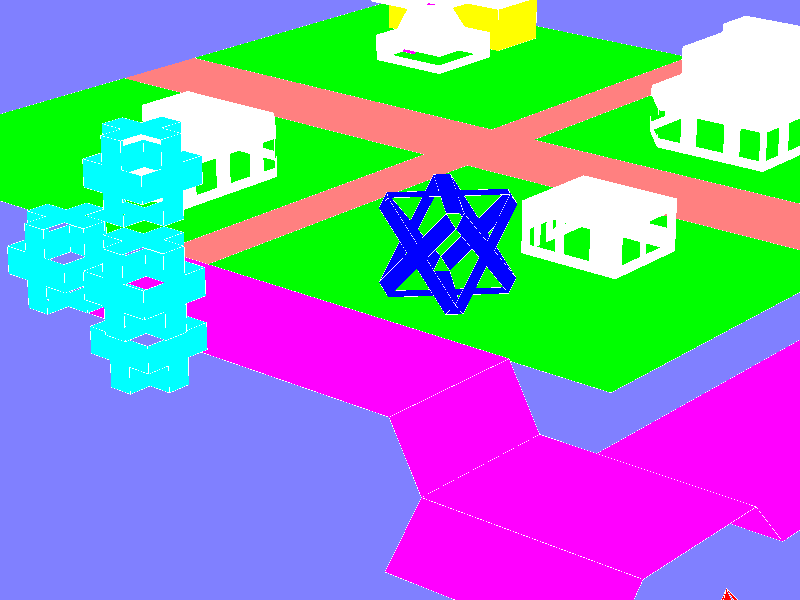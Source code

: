 // Exported from E.T. EDITOR.
//
// All edge and triangle vertices are in the range
// [(Xmin,Ymin,Zmin), (Xmax,Ymax,Zmax)] =
// [(-7.000000,-12.000000,-85.000000),(130.000000,15.000000,53.000000)].
//
// To render the scene call:
//
//   povray povname1.ini
//

 camera {
    up <0,16.856001,0>
    right <23.912001,0,0>
    direction<0,0,-70.000000>
    location <-111.211334,61.255932,117.373306>
    sky  <0.262003,0.939693,-0.219847>
    look_at  <-60.822052,37.314518,75.091682>
  }

light_source {
  <-56274.700165,42529.898882,70882.898569>
  color rgb<1.000000,1.000000,1.000000>
  }

background { color rgb <0.500000,0.500000,1.000000>}


// Colors of the edges
#declare E0 = texture {
    pigment { color rgb<1.000000,1.000000,1.000000>}
    finish { ambient 1 }
  }
#declare E1 = texture {
    pigment { color rgb<1.000000,0.000000,0.000000>}
    finish { ambient 1 }
  }
#declare E2 = texture {
    pigment { color rgb<0.000000,1.000000,0.000000>}
    finish { ambient 1 }
  }
#declare E3 = texture {
    pigment { color rgb<0.000000,0.000000,1.000000>}
    finish { ambient 1 }
  }
#declare E4 = texture {
    pigment { color rgb<1.000000,1.000000,0.000000>}
    finish { ambient 1 }
  }
#declare E5 = texture {
    pigment { color rgb<1.000000,0.000000,1.000000>}
    finish { ambient 1 }
  }
#declare E6 = texture {
    pigment { color rgb<0.000000,1.000000,1.000000>}
    finish { ambient 1 }
  }
#declare E7 = texture {
    pigment { color rgb<1.000000,0.500000,0.500000>}
    finish { ambient 1 }
  }
#declare E8 = texture {
    pigment { color rgb<0.500000,1.000000,0.500000>}
    finish { ambient 1 }
  }
#declare E9 = texture {
    pigment { color rgb<0.500000,0.500000,1.000000>}
    finish { ambient 1 }
  }
#declare E10 = texture {
    pigment { color rgb<0.500000,0.500000,0.500000>}
    finish { ambient 1 }
  }
#declare E11 = texture {
    pigment { color rgb<0.000000,0.000000,0.000000>}
    finish { ambient 1 }
  }

// Edges exported as the union of cylinders

union {
 cylinder{<-5.000000,3.000000,7.000000>, <-5.000000,5.000000,7.000000>, 0.017000 texture{E0}}
 cylinder{<-5.000000,5.000000,7.000000>, <-7.000000,5.000000,7.000000>, 0.017000 texture{E0}}
 cylinder{<-7.000000,5.000000,7.000000>, <-7.000000,7.000000,7.000000>, 0.017000 texture{E0}}
 cylinder{<-7.000000,7.000000,7.000000>, <-5.000000,7.000000,7.000000>, 0.017000 texture{E0}}
 cylinder{<-5.000000,7.000000,7.000000>, <-5.000000,9.000000,7.000000>, 0.017000 texture{E0}}
 cylinder{<-5.000000,9.000000,7.000000>, <-3.000000,9.000000,7.000000>, 0.017000 texture{E0}}
 cylinder{<-3.000000,9.000000,7.000000>, <-3.000000,7.000000,7.000000>, 0.017000 texture{E0}}
 cylinder{<-3.000000,7.000000,7.000000>, <-1.000000,7.000000,7.000000>, 0.017000 texture{E0}}
 cylinder{<-1.000000,7.000000,7.000000>, <-1.000000,5.000000,7.000000>, 0.017000 texture{E0}}
 cylinder{<-1.000000,5.000000,7.000000>, <-3.000000,5.000000,7.000000>, 0.017000 texture{E0}}
 cylinder{<-3.000000,5.000000,7.000000>, <-3.000000,3.000000,7.000000>, 0.017000 texture{E0}}
 cylinder{<-5.000000,3.000000,7.000000>, <-3.000000,3.000000,7.000000>, 0.017000 texture{E0}}
 cylinder{<-5.000000,3.000000,7.000000>, <-5.000000,3.000000,5.000000>, 0.017000 texture{E0}}
 cylinder{<-5.000000,3.000000,5.000000>, <-7.000000,3.000000,5.000000>, 0.017000 texture{E0}}
 cylinder{<-7.000000,3.000000,5.000000>, <-7.000000,3.000000,3.000000>, 0.017000 texture{E0}}
 cylinder{<-7.000000,3.000000,3.000000>, <-5.000000,3.000000,3.000000>, 0.017000 texture{E0}}
 cylinder{<-5.000000,3.000000,3.000000>, <-5.000000,3.000000,1.000000>, 0.017000 texture{E0}}
 cylinder{<-5.000000,3.000000,1.000000>, <-3.000000,3.000000,1.000000>, 0.017000 texture{E0}}
 cylinder{<-3.000000,3.000000,1.000000>, <-3.000000,3.000000,3.000000>, 0.017000 texture{E0}}
 cylinder{<-3.000000,3.000000,3.000000>, <-1.000000,3.000000,3.000000>, 0.017000 texture{E0}}
 cylinder{<-1.000000,3.000000,3.000000>, <-1.000000,3.000000,5.000000>, 0.017000 texture{E0}}
 cylinder{<-1.000000,3.000000,5.000000>, <-3.000000,3.000000,5.000000>, 0.017000 texture{E0}}
 cylinder{<-3.000000,3.000000,7.000000>, <-3.000000,3.000000,5.000000>, 0.017000 texture{E0}}
 cylinder{<-1.000000,3.000000,5.000000>, <-1.000000,5.000000,5.000000>, 0.017000 texture{E0}}
 cylinder{<-1.000000,5.000000,7.000000>, <-1.000000,5.000000,5.000000>, 0.017000 texture{E0}}
 cylinder{<-1.000000,7.000000,7.000000>, <-1.000000,7.000000,5.000000>, 0.017000 texture{E0}}
 cylinder{<-1.000000,7.000000,5.000000>, <-1.000000,9.000000,5.000000>, 0.017000 texture{E0}}
 cylinder{<-1.000000,9.000000,5.000000>, <-1.000000,9.000000,3.000000>, 0.017000 texture{E0}}
 cylinder{<-1.000000,9.000000,3.000000>, <-1.000000,7.000000,3.000000>, 0.017000 texture{E0}}
 cylinder{<-1.000000,7.000000,3.000000>, <-1.000000,7.000000,1.000000>, 0.017000 texture{E0}}
 cylinder{<-1.000000,7.000000,1.000000>, <-1.000000,5.000000,1.000000>, 0.017000 texture{E0}}
 cylinder{<-1.000000,5.000000,1.000000>, <-1.000000,5.000000,3.000000>, 0.017000 texture{E0}}
 cylinder{<-1.000000,3.000000,3.000000>, <-1.000000,5.000000,3.000000>, 0.017000 texture{E0}}
 cylinder{<-3.000000,3.000000,1.000000>, <-3.000000,5.000000,1.000000>, 0.017000 texture{E0}}
 cylinder{<-1.000000,5.000000,1.000000>, <-3.000000,5.000000,1.000000>, 0.017000 texture{E0}}
 cylinder{<-1.000000,7.000000,1.000000>, <-3.000000,7.000000,1.000000>, 0.017000 texture{E0}}
 cylinder{<-3.000000,7.000000,1.000000>, <-3.000000,9.000000,1.000000>, 0.017000 texture{E0}}
 cylinder{<-3.000000,9.000000,1.000000>, <-5.000000,9.000000,1.000000>, 0.017000 texture{E0}}
 cylinder{<-5.000000,9.000000,1.000000>, <-5.000000,7.000000,1.000000>, 0.017000 texture{E0}}
 cylinder{<-5.000000,7.000000,1.000000>, <-7.000000,7.000000,1.000000>, 0.017000 texture{E0}}
 cylinder{<-7.000000,7.000000,1.000000>, <-7.000000,5.000000,1.000000>, 0.017000 texture{E0}}
 cylinder{<-7.000000,5.000000,1.000000>, <-5.000000,5.000000,1.000000>, 0.017000 texture{E0}}
 cylinder{<-5.000000,3.000000,1.000000>, <-5.000000,5.000000,1.000000>, 0.017000 texture{E0}}
 cylinder{<-5.000000,9.000000,1.000000>, <-5.000000,9.000000,3.000000>, 0.017000 texture{E0}}
 cylinder{<-5.000000,9.000000,3.000000>, <-7.000000,9.000000,3.000000>, 0.017000 texture{E0}}
 cylinder{<-7.000000,9.000000,3.000000>, <-7.000000,9.000000,5.000000>, 0.017000 texture{E0}}
 cylinder{<-7.000000,9.000000,5.000000>, <-5.000000,9.000000,5.000000>, 0.017000 texture{E0}}
 cylinder{<-5.000000,9.000000,7.000000>, <-5.000000,9.000000,5.000000>, 0.017000 texture{E0}}
 cylinder{<-3.000000,9.000000,7.000000>, <-3.000000,9.000000,5.000000>, 0.017000 texture{E0}}
 cylinder{<-1.000000,9.000000,5.000000>, <-3.000000,9.000000,5.000000>, 0.017000 texture{E0}}
 cylinder{<-1.000000,9.000000,3.000000>, <-3.000000,9.000000,3.000000>, 0.017000 texture{E0}}
 cylinder{<-3.000000,9.000000,1.000000>, <-3.000000,9.000000,3.000000>, 0.017000 texture{E0}}
 cylinder{<-7.000000,9.000000,3.000000>, <-7.000000,7.000000,3.000000>, 0.017000 texture{E0}}
 cylinder{<-7.000000,7.000000,1.000000>, <-7.000000,7.000000,3.000000>, 0.017000 texture{E0}}
 cylinder{<-7.000000,5.000000,1.000000>, <-7.000000,5.000000,3.000000>, 0.017000 texture{E0}}
 cylinder{<-7.000000,3.000000,3.000000>, <-7.000000,5.000000,3.000000>, 0.017000 texture{E0}}
 cylinder{<-7.000000,3.000000,5.000000>, <-7.000000,5.000000,5.000000>, 0.017000 texture{E0}}
 cylinder{<-7.000000,5.000000,7.000000>, <-7.000000,5.000000,5.000000>, 0.017000 texture{E0}}
 cylinder{<-7.000000,7.000000,7.000000>, <-7.000000,7.000000,5.000000>, 0.017000 texture{E0}}
 cylinder{<-7.000000,9.000000,5.000000>, <-7.000000,7.000000,5.000000>, 0.017000 texture{E0}}
 cylinder{<-1.000000,9.000000,3.000000>, <-1.000000,11.000000,3.000000>, 0.017000 texture{E0}}
 cylinder{<-1.000000,11.000000,3.000000>, <-3.000000,11.000000,3.000000>, 0.017000 texture{E0}}
 cylinder{<-3.000000,11.000000,3.000000>, <-3.000000,13.000000,3.000000>, 0.017000 texture{E0}}
 cylinder{<-3.000000,13.000000,3.000000>, <-1.000000,13.000000,3.000000>, 0.017000 texture{E0}}
 cylinder{<-1.000000,13.000000,3.000000>, <-1.000000,15.000000,3.000000>, 0.017000 texture{E0}}
 cylinder{<-1.000000,15.000000,3.000000>, <1.000000,15.000000,3.000000>, 0.017000 texture{E0}}
 cylinder{<1.000000,15.000000,3.000000>, <1.000000,13.000000,3.000000>, 0.017000 texture{E0}}
 cylinder{<1.000000,13.000000,3.000000>, <3.000000,13.000000,3.000000>, 0.017000 texture{E0}}
 cylinder{<3.000000,13.000000,3.000000>, <3.000000,11.000000,3.000000>, 0.017000 texture{E0}}
 cylinder{<3.000000,11.000000,3.000000>, <1.000000,11.000000,3.000000>, 0.017000 texture{E0}}
 cylinder{<1.000000,11.000000,3.000000>, <1.000000,9.000000,3.000000>, 0.017000 texture{E0}}
 cylinder{<-1.000000,9.000000,3.000000>, <1.000000,9.000000,3.000000>, 0.017000 texture{E0}}
 cylinder{<-1.000000,9.000000,3.000000>, <-1.000000,9.000000,1.000000>, 0.017000 texture{E0}}
 cylinder{<-1.000000,9.000000,1.000000>, <-3.000000,9.000000,1.000000>, 0.017000 texture{E0}}
 cylinder{<-3.000000,9.000000,1.000000>, <-3.000000,9.000000,-1.000000>, 0.017000 texture{E0}}
 cylinder{<-3.000000,9.000000,-1.000000>, <-1.000000,9.000000,-1.000000>, 0.017000 texture{E0}}
 cylinder{<-1.000000,9.000000,-1.000000>, <-1.000000,9.000000,-3.000000>, 0.017000 texture{E0}}
 cylinder{<-1.000000,9.000000,-3.000000>, <1.000000,9.000000,-3.000000>, 0.017000 texture{E0}}
 cylinder{<1.000000,9.000000,-3.000000>, <1.000000,9.000000,-1.000000>, 0.017000 texture{E0}}
 cylinder{<1.000000,9.000000,-1.000000>, <3.000000,9.000000,-1.000000>, 0.017000 texture{E0}}
 cylinder{<3.000000,9.000000,-1.000000>, <3.000000,9.000000,1.000000>, 0.017000 texture{E0}}
 cylinder{<3.000000,9.000000,1.000000>, <1.000000,9.000000,1.000000>, 0.017000 texture{E0}}
 cylinder{<1.000000,9.000000,3.000000>, <1.000000,9.000000,1.000000>, 0.017000 texture{E0}}
 cylinder{<3.000000,9.000000,1.000000>, <3.000000,11.000000,1.000000>, 0.017000 texture{E0}}
 cylinder{<3.000000,11.000000,3.000000>, <3.000000,11.000000,1.000000>, 0.017000 texture{E0}}
 cylinder{<3.000000,13.000000,3.000000>, <3.000000,13.000000,1.000000>, 0.017000 texture{E0}}
 cylinder{<3.000000,13.000000,1.000000>, <3.000000,15.000000,1.000000>, 0.017000 texture{E0}}
 cylinder{<3.000000,15.000000,1.000000>, <3.000000,15.000000,-1.000000>, 0.017000 texture{E0}}
 cylinder{<3.000000,15.000000,-1.000000>, <3.000000,13.000000,-1.000000>, 0.017000 texture{E0}}
 cylinder{<3.000000,13.000000,-1.000000>, <3.000000,13.000000,-3.000000>, 0.017000 texture{E0}}
 cylinder{<3.000000,13.000000,-3.000000>, <3.000000,11.000000,-3.000000>, 0.017000 texture{E0}}
 cylinder{<3.000000,11.000000,-3.000000>, <3.000000,11.000000,-1.000000>, 0.017000 texture{E0}}
 cylinder{<3.000000,9.000000,-1.000000>, <3.000000,11.000000,-1.000000>, 0.017000 texture{E0}}
 cylinder{<1.000000,9.000000,-3.000000>, <1.000000,11.000000,-3.000000>, 0.017000 texture{E0}}
 cylinder{<3.000000,11.000000,-3.000000>, <1.000000,11.000000,-3.000000>, 0.017000 texture{E0}}
 cylinder{<3.000000,13.000000,-3.000000>, <1.000000,13.000000,-3.000000>, 0.017000 texture{E0}}
 cylinder{<1.000000,13.000000,-3.000000>, <1.000000,15.000000,-3.000000>, 0.017000 texture{E0}}
 cylinder{<1.000000,15.000000,-3.000000>, <-1.000000,15.000000,-3.000000>, 0.017000 texture{E0}}
 cylinder{<-1.000000,15.000000,-3.000000>, <-1.000000,13.000000,-3.000000>, 0.017000 texture{E0}}
 cylinder{<-1.000000,13.000000,-3.000000>, <-3.000000,13.000000,-3.000000>, 0.017000 texture{E0}}
 cylinder{<-3.000000,13.000000,-3.000000>, <-3.000000,11.000000,-3.000000>, 0.017000 texture{E0}}
 cylinder{<-3.000000,11.000000,-3.000000>, <-1.000000,11.000000,-3.000000>, 0.017000 texture{E0}}
 cylinder{<-1.000000,9.000000,-3.000000>, <-1.000000,11.000000,-3.000000>, 0.017000 texture{E0}}
 cylinder{<-1.000000,15.000000,-3.000000>, <-1.000000,15.000000,-1.000000>, 0.017000 texture{E0}}
 cylinder{<-1.000000,15.000000,-1.000000>, <-3.000000,15.000000,-1.000000>, 0.017000 texture{E0}}
 cylinder{<-3.000000,15.000000,-1.000000>, <-3.000000,15.000000,1.000000>, 0.017000 texture{E0}}
 cylinder{<-3.000000,15.000000,1.000000>, <-1.000000,15.000000,1.000000>, 0.017000 texture{E0}}
 cylinder{<-1.000000,15.000000,3.000000>, <-1.000000,15.000000,1.000000>, 0.017000 texture{E0}}
 cylinder{<1.000000,15.000000,3.000000>, <1.000000,15.000000,1.000000>, 0.017000 texture{E0}}
 cylinder{<3.000000,15.000000,1.000000>, <1.000000,15.000000,1.000000>, 0.017000 texture{E0}}
 cylinder{<3.000000,15.000000,-1.000000>, <1.000000,15.000000,-1.000000>, 0.017000 texture{E0}}
 cylinder{<1.000000,15.000000,-3.000000>, <1.000000,15.000000,-1.000000>, 0.017000 texture{E0}}
 cylinder{<-3.000000,15.000000,-1.000000>, <-3.000000,13.000000,-1.000000>, 0.017000 texture{E0}}
 cylinder{<-3.000000,13.000000,-3.000000>, <-3.000000,13.000000,-1.000000>, 0.017000 texture{E0}}
 cylinder{<-3.000000,11.000000,-3.000000>, <-3.000000,11.000000,-1.000000>, 0.017000 texture{E0}}
 cylinder{<-3.000000,9.000000,-1.000000>, <-3.000000,11.000000,-1.000000>, 0.017000 texture{E0}}
 cylinder{<-3.000000,9.000000,1.000000>, <-3.000000,11.000000,1.000000>, 0.017000 texture{E0}}
 cylinder{<-3.000000,11.000000,3.000000>, <-3.000000,11.000000,1.000000>, 0.017000 texture{E0}}
 cylinder{<-3.000000,13.000000,3.000000>, <-3.000000,13.000000,1.000000>, 0.017000 texture{E0}}
 cylinder{<-3.000000,15.000000,1.000000>, <-3.000000,13.000000,1.000000>, 0.017000 texture{E0}}
 cylinder{<-1.000000,-3.000000,3.000000>, <-1.000000,-1.000000,3.000000>, 0.017000 texture{E0}}
 cylinder{<-1.000000,-1.000000,3.000000>, <-3.000000,-1.000000,3.000000>, 0.017000 texture{E0}}
 cylinder{<-3.000000,-1.000000,3.000000>, <-3.000000,1.000000,3.000000>, 0.017000 texture{E0}}
 cylinder{<-3.000000,1.000000,3.000000>, <-1.000000,1.000000,3.000000>, 0.017000 texture{E0}}
 cylinder{<-1.000000,1.000000,3.000000>, <-1.000000,3.000000,3.000000>, 0.017000 texture{E0}}
 cylinder{<-1.000000,3.000000,3.000000>, <1.000000,3.000000,3.000000>, 0.017000 texture{E0}}
 cylinder{<1.000000,3.000000,3.000000>, <1.000000,1.000000,3.000000>, 0.017000 texture{E0}}
 cylinder{<1.000000,1.000000,3.000000>, <3.000000,1.000000,3.000000>, 0.017000 texture{E0}}
 cylinder{<3.000000,1.000000,3.000000>, <3.000000,-1.000000,3.000000>, 0.017000 texture{E0}}
 cylinder{<3.000000,-1.000000,3.000000>, <1.000000,-1.000000,3.000000>, 0.017000 texture{E0}}
 cylinder{<1.000000,-1.000000,3.000000>, <1.000000,-3.000000,3.000000>, 0.017000 texture{E0}}
 cylinder{<-1.000000,-3.000000,3.000000>, <1.000000,-3.000000,3.000000>, 0.017000 texture{E0}}
 cylinder{<-1.000000,-3.000000,3.000000>, <-1.000000,-3.000000,1.000000>, 0.017000 texture{E0}}
 cylinder{<-1.000000,-3.000000,1.000000>, <-3.000000,-3.000000,1.000000>, 0.017000 texture{E0}}
 cylinder{<-3.000000,-3.000000,1.000000>, <-3.000000,-3.000000,-1.000000>, 0.017000 texture{E0}}
 cylinder{<-3.000000,-3.000000,-1.000000>, <-1.000000,-3.000000,-1.000000>, 0.017000 texture{E0}}
 cylinder{<-1.000000,-3.000000,-1.000000>, <-1.000000,-3.000000,-3.000000>, 0.017000 texture{E0}}
 cylinder{<-1.000000,-3.000000,-3.000000>, <1.000000,-3.000000,-3.000000>, 0.017000 texture{E0}}
 cylinder{<1.000000,-3.000000,-3.000000>, <1.000000,-3.000000,-1.000000>, 0.017000 texture{E0}}
 cylinder{<1.000000,-3.000000,-1.000000>, <3.000000,-3.000000,-1.000000>, 0.017000 texture{E0}}
 cylinder{<3.000000,-3.000000,-1.000000>, <3.000000,-3.000000,1.000000>, 0.017000 texture{E0}}
 cylinder{<3.000000,-3.000000,1.000000>, <1.000000,-3.000000,1.000000>, 0.017000 texture{E0}}
 cylinder{<1.000000,-3.000000,3.000000>, <1.000000,-3.000000,1.000000>, 0.017000 texture{E0}}
 cylinder{<3.000000,-3.000000,1.000000>, <3.000000,-1.000000,1.000000>, 0.017000 texture{E0}}
 cylinder{<3.000000,-1.000000,3.000000>, <3.000000,-1.000000,1.000000>, 0.017000 texture{E0}}
 cylinder{<3.000000,1.000000,3.000000>, <3.000000,1.000000,1.000000>, 0.017000 texture{E0}}
 cylinder{<3.000000,1.000000,1.000000>, <3.000000,3.000000,1.000000>, 0.017000 texture{E0}}
 cylinder{<3.000000,3.000000,1.000000>, <3.000000,3.000000,-1.000000>, 0.017000 texture{E0}}
 cylinder{<3.000000,3.000000,-1.000000>, <3.000000,1.000000,-1.000000>, 0.017000 texture{E0}}
 cylinder{<3.000000,1.000000,-1.000000>, <3.000000,1.000000,-3.000000>, 0.017000 texture{E0}}
 cylinder{<3.000000,1.000000,-3.000000>, <3.000000,-1.000000,-3.000000>, 0.017000 texture{E0}}
 cylinder{<3.000000,-1.000000,-3.000000>, <3.000000,-1.000000,-1.000000>, 0.017000 texture{E0}}
 cylinder{<3.000000,-3.000000,-1.000000>, <3.000000,-1.000000,-1.000000>, 0.017000 texture{E0}}
 cylinder{<1.000000,-3.000000,-3.000000>, <1.000000,-1.000000,-3.000000>, 0.017000 texture{E0}}
 cylinder{<3.000000,-1.000000,-3.000000>, <1.000000,-1.000000,-3.000000>, 0.017000 texture{E0}}
 cylinder{<3.000000,1.000000,-3.000000>, <1.000000,1.000000,-3.000000>, 0.017000 texture{E0}}
 cylinder{<1.000000,1.000000,-3.000000>, <1.000000,3.000000,-3.000000>, 0.017000 texture{E0}}
 cylinder{<1.000000,3.000000,-3.000000>, <-1.000000,3.000000,-3.000000>, 0.017000 texture{E0}}
 cylinder{<-1.000000,3.000000,-3.000000>, <-1.000000,1.000000,-3.000000>, 0.017000 texture{E0}}
 cylinder{<-1.000000,1.000000,-3.000000>, <-3.000000,1.000000,-3.000000>, 0.017000 texture{E0}}
 cylinder{<-3.000000,1.000000,-3.000000>, <-3.000000,-1.000000,-3.000000>, 0.017000 texture{E0}}
 cylinder{<-3.000000,-1.000000,-3.000000>, <-1.000000,-1.000000,-3.000000>, 0.017000 texture{E0}}
 cylinder{<-1.000000,-3.000000,-3.000000>, <-1.000000,-1.000000,-3.000000>, 0.017000 texture{E0}}
 cylinder{<-1.000000,3.000000,-3.000000>, <-1.000000,3.000000,-1.000000>, 0.017000 texture{E0}}
 cylinder{<-1.000000,3.000000,-1.000000>, <-3.000000,3.000000,-1.000000>, 0.017000 texture{E0}}
 cylinder{<-3.000000,3.000000,-1.000000>, <-3.000000,3.000000,1.000000>, 0.017000 texture{E0}}
 cylinder{<-3.000000,3.000000,1.000000>, <-1.000000,3.000000,1.000000>, 0.017000 texture{E0}}
 cylinder{<-1.000000,3.000000,3.000000>, <-1.000000,3.000000,1.000000>, 0.017000 texture{E0}}
 cylinder{<1.000000,3.000000,3.000000>, <1.000000,3.000000,1.000000>, 0.017000 texture{E0}}
 cylinder{<3.000000,3.000000,1.000000>, <1.000000,3.000000,1.000000>, 0.017000 texture{E0}}
 cylinder{<3.000000,3.000000,-1.000000>, <1.000000,3.000000,-1.000000>, 0.017000 texture{E0}}
 cylinder{<1.000000,3.000000,-3.000000>, <1.000000,3.000000,-1.000000>, 0.017000 texture{E0}}
 cylinder{<-3.000000,3.000000,-1.000000>, <-3.000000,1.000000,-1.000000>, 0.017000 texture{E0}}
 cylinder{<-3.000000,1.000000,-3.000000>, <-3.000000,1.000000,-1.000000>, 0.017000 texture{E0}}
 cylinder{<-3.000000,-1.000000,-3.000000>, <-3.000000,-1.000000,-1.000000>, 0.017000 texture{E0}}
 cylinder{<-3.000000,-3.000000,-1.000000>, <-3.000000,-1.000000,-1.000000>, 0.017000 texture{E0}}
 cylinder{<-3.000000,-3.000000,1.000000>, <-3.000000,-1.000000,1.000000>, 0.017000 texture{E0}}
 cylinder{<-3.000000,-1.000000,3.000000>, <-3.000000,-1.000000,1.000000>, 0.017000 texture{E0}}
 cylinder{<-3.000000,1.000000,3.000000>, <-3.000000,1.000000,1.000000>, 0.017000 texture{E0}}
 cylinder{<-3.000000,3.000000,1.000000>, <-3.000000,1.000000,1.000000>, 0.017000 texture{E0}}
 cylinder{<-5.000000,3.000000,-1.000000>, <-5.000000,5.000000,-1.000000>, 0.017000 texture{E0}}
 cylinder{<-5.000000,5.000000,-1.000000>, <-7.000000,5.000000,-1.000000>, 0.017000 texture{E0}}
 cylinder{<-7.000000,5.000000,-1.000000>, <-7.000000,7.000000,-1.000000>, 0.017000 texture{E0}}
 cylinder{<-7.000000,7.000000,-1.000000>, <-5.000000,7.000000,-1.000000>, 0.017000 texture{E0}}
 cylinder{<-5.000000,7.000000,-1.000000>, <-5.000000,9.000000,-1.000000>, 0.017000 texture{E0}}
 cylinder{<-5.000000,9.000000,-1.000000>, <-3.000000,9.000000,-1.000000>, 0.017000 texture{E0}}
 cylinder{<-3.000000,9.000000,-1.000000>, <-3.000000,7.000000,-1.000000>, 0.017000 texture{E0}}
 cylinder{<-3.000000,7.000000,-1.000000>, <-1.000000,7.000000,-1.000000>, 0.017000 texture{E0}}
 cylinder{<-1.000000,7.000000,-1.000000>, <-1.000000,5.000000,-1.000000>, 0.017000 texture{E0}}
 cylinder{<-1.000000,5.000000,-1.000000>, <-3.000000,5.000000,-1.000000>, 0.017000 texture{E0}}
 cylinder{<-3.000000,5.000000,-1.000000>, <-3.000000,3.000000,-1.000000>, 0.017000 texture{E0}}
 cylinder{<-5.000000,3.000000,-1.000000>, <-3.000000,3.000000,-1.000000>, 0.017000 texture{E0}}
 cylinder{<-5.000000,3.000000,-1.000000>, <-5.000000,3.000000,-3.000000>, 0.017000 texture{E0}}
 cylinder{<-5.000000,3.000000,-3.000000>, <-7.000000,3.000000,-3.000000>, 0.017000 texture{E0}}
 cylinder{<-7.000000,3.000000,-3.000000>, <-7.000000,3.000000,-5.000000>, 0.017000 texture{E0}}
 cylinder{<-7.000000,3.000000,-5.000000>, <-5.000000,3.000000,-5.000000>, 0.017000 texture{E0}}
 cylinder{<-5.000000,3.000000,-5.000000>, <-5.000000,3.000000,-7.000000>, 0.017000 texture{E0}}
 cylinder{<-5.000000,3.000000,-7.000000>, <-3.000000,3.000000,-7.000000>, 0.017000 texture{E0}}
 cylinder{<-3.000000,3.000000,-7.000000>, <-3.000000,3.000000,-5.000000>, 0.017000 texture{E0}}
 cylinder{<-3.000000,3.000000,-5.000000>, <-1.000000,3.000000,-5.000000>, 0.017000 texture{E0}}
 cylinder{<-1.000000,3.000000,-5.000000>, <-1.000000,3.000000,-3.000000>, 0.017000 texture{E0}}
 cylinder{<-1.000000,3.000000,-3.000000>, <-3.000000,3.000000,-3.000000>, 0.017000 texture{E0}}
 cylinder{<-3.000000,3.000000,-1.000000>, <-3.000000,3.000000,-3.000000>, 0.017000 texture{E0}}
 cylinder{<-1.000000,3.000000,-3.000000>, <-1.000000,5.000000,-3.000000>, 0.017000 texture{E0}}
 cylinder{<-1.000000,5.000000,-1.000000>, <-1.000000,5.000000,-3.000000>, 0.017000 texture{E0}}
 cylinder{<-1.000000,7.000000,-1.000000>, <-1.000000,7.000000,-3.000000>, 0.017000 texture{E0}}
 cylinder{<-1.000000,7.000000,-3.000000>, <-1.000000,9.000000,-3.000000>, 0.017000 texture{E0}}
 cylinder{<-1.000000,9.000000,-3.000000>, <-1.000000,9.000000,-5.000000>, 0.017000 texture{E0}}
 cylinder{<-1.000000,9.000000,-5.000000>, <-1.000000,7.000000,-5.000000>, 0.017000 texture{E0}}
 cylinder{<-1.000000,7.000000,-5.000000>, <-1.000000,7.000000,-7.000000>, 0.017000 texture{E0}}
 cylinder{<-1.000000,7.000000,-7.000000>, <-1.000000,5.000000,-7.000000>, 0.017000 texture{E0}}
 cylinder{<-1.000000,5.000000,-7.000000>, <-1.000000,5.000000,-5.000000>, 0.017000 texture{E0}}
 cylinder{<-1.000000,3.000000,-5.000000>, <-1.000000,5.000000,-5.000000>, 0.017000 texture{E0}}
 cylinder{<-3.000000,3.000000,-7.000000>, <-3.000000,5.000000,-7.000000>, 0.017000 texture{E0}}
 cylinder{<-1.000000,5.000000,-7.000000>, <-3.000000,5.000000,-7.000000>, 0.017000 texture{E0}}
 cylinder{<-1.000000,7.000000,-7.000000>, <-3.000000,7.000000,-7.000000>, 0.017000 texture{E0}}
 cylinder{<-3.000000,7.000000,-7.000000>, <-3.000000,9.000000,-7.000000>, 0.017000 texture{E0}}
 cylinder{<-3.000000,9.000000,-7.000000>, <-5.000000,9.000000,-7.000000>, 0.017000 texture{E0}}
 cylinder{<-5.000000,9.000000,-7.000000>, <-5.000000,7.000000,-7.000000>, 0.017000 texture{E0}}
 cylinder{<-5.000000,7.000000,-7.000000>, <-7.000000,7.000000,-7.000000>, 0.017000 texture{E0}}
 cylinder{<-7.000000,7.000000,-7.000000>, <-7.000000,5.000000,-7.000000>, 0.017000 texture{E0}}
 cylinder{<-7.000000,5.000000,-7.000000>, <-5.000000,5.000000,-7.000000>, 0.017000 texture{E0}}
 cylinder{<-5.000000,3.000000,-7.000000>, <-5.000000,5.000000,-7.000000>, 0.017000 texture{E0}}
 cylinder{<-5.000000,9.000000,-7.000000>, <-5.000000,9.000000,-5.000000>, 0.017000 texture{E0}}
 cylinder{<-5.000000,9.000000,-5.000000>, <-7.000000,9.000000,-5.000000>, 0.017000 texture{E0}}
 cylinder{<-7.000000,9.000000,-5.000000>, <-7.000000,9.000000,-3.000000>, 0.017000 texture{E0}}
 cylinder{<-7.000000,9.000000,-3.000000>, <-5.000000,9.000000,-3.000000>, 0.017000 texture{E0}}
 cylinder{<-5.000000,9.000000,-1.000000>, <-5.000000,9.000000,-3.000000>, 0.017000 texture{E0}}
 cylinder{<-3.000000,9.000000,-1.000000>, <-3.000000,9.000000,-3.000000>, 0.017000 texture{E0}}
 cylinder{<-1.000000,9.000000,-3.000000>, <-3.000000,9.000000,-3.000000>, 0.017000 texture{E0}}
 cylinder{<-1.000000,9.000000,-5.000000>, <-3.000000,9.000000,-5.000000>, 0.017000 texture{E0}}
 cylinder{<-3.000000,9.000000,-7.000000>, <-3.000000,9.000000,-5.000000>, 0.017000 texture{E0}}
 cylinder{<-7.000000,9.000000,-5.000000>, <-7.000000,7.000000,-5.000000>, 0.017000 texture{E0}}
 cylinder{<-7.000000,7.000000,-7.000000>, <-7.000000,7.000000,-5.000000>, 0.017000 texture{E0}}
 cylinder{<-7.000000,5.000000,-7.000000>, <-7.000000,5.000000,-5.000000>, 0.017000 texture{E0}}
 cylinder{<-7.000000,3.000000,-5.000000>, <-7.000000,5.000000,-5.000000>, 0.017000 texture{E0}}
 cylinder{<-7.000000,3.000000,-3.000000>, <-7.000000,5.000000,-3.000000>, 0.017000 texture{E0}}
 cylinder{<-7.000000,5.000000,-1.000000>, <-7.000000,5.000000,-3.000000>, 0.017000 texture{E0}}
 cylinder{<-7.000000,7.000000,-1.000000>, <-7.000000,7.000000,-3.000000>, 0.017000 texture{E0}}
 cylinder{<-7.000000,9.000000,-3.000000>, <-7.000000,7.000000,-3.000000>, 0.017000 texture{E0}}
 cylinder{<26.000000,-3.000000,8.000000>, <27.000000,-4.000000,8.000000>, 0.017000 texture{E0}}
 cylinder{<27.000000,-4.000000,8.000000>, <26.000000,-4.000000,7.000000>, 0.017000 texture{E0}}
 cylinder{<26.000000,-3.000000,8.000000>, <26.000000,-4.000000,7.000000>, 0.017000 texture{E0}}
 cylinder{<26.000000,-3.000000,8.000000>, <29.000000,0.000000,8.000000>, 0.017000 texture{E0}}
 cylinder{<29.000000,0.000000,8.000000>, <26.000000,3.000000,8.000000>, 0.017000 texture{E0}}
 cylinder{<26.000000,3.000000,8.000000>, <26.000000,4.000000,7.000000>, 0.017000 texture{E0}}
 cylinder{<26.000000,4.000000,7.000000>, <27.000000,4.000000,8.000000>, 0.017000 texture{E0}}
 cylinder{<26.000000,3.000000,8.000000>, <27.000000,4.000000,8.000000>, 0.017000 texture{E0}}
 cylinder{<26.000000,3.000000,8.000000>, <26.000000,0.000000,5.000000>, 0.017000 texture{E0}}
 cylinder{<26.000000,-3.000000,8.000000>, <26.000000,0.000000,5.000000>, 0.017000 texture{E0}}
 cylinder{<26.000000,-3.000000,8.000000>, <26.000000,-4.000000,7.000000>, 0.017000 texture{E0}}
 cylinder{<26.000000,-4.000000,7.000000>, <26.000000,-1.000000,4.000000>, 0.017000 texture{E0}}
 cylinder{<26.000000,-1.000000,4.000000>, <26.000000,-4.000000,1.000000>, 0.017000 texture{E0}}
 cylinder{<26.000000,-4.000000,1.000000>, <26.000000,-3.000000,0.000000>, 0.017000 texture{E0}}
 cylinder{<26.000000,-3.000000,0.000000>, <26.000000,0.000000,3.000000>, 0.017000 texture{E0}}
 cylinder{<26.000000,0.000000,3.000000>, <26.000000,3.000000,0.000000>, 0.017000 texture{E0}}
 cylinder{<26.000000,3.000000,0.000000>, <26.000000,4.000000,1.000000>, 0.017000 texture{E0}}
 cylinder{<26.000000,4.000000,1.000000>, <26.000000,1.000000,4.000000>, 0.017000 texture{E0}}
 cylinder{<26.000000,4.000000,7.000000>, <26.000000,1.000000,4.000000>, 0.017000 texture{E0}}
 cylinder{<26.000000,4.000000,7.000000>, <29.000000,4.000000,4.000000>, 0.017000 texture{E0}}
 cylinder{<26.000000,4.000000,1.000000>, <29.000000,4.000000,4.000000>, 0.017000 texture{E0}}
 cylinder{<26.000000,4.000000,1.000000>, <27.000000,4.000000,0.000000>, 0.017000 texture{E0}}
 cylinder{<27.000000,4.000000,0.000000>, <30.000000,4.000000,3.000000>, 0.017000 texture{E0}}
 cylinder{<30.000000,4.000000,3.000000>, <33.000000,4.000000,0.000000>, 0.017000 texture{E0}}
 cylinder{<33.000000,4.000000,0.000000>, <34.000000,4.000000,1.000000>, 0.017000 texture{E0}}
 cylinder{<34.000000,4.000000,1.000000>, <31.000000,4.000000,4.000000>, 0.017000 texture{E0}}
 cylinder{<31.000000,4.000000,4.000000>, <34.000000,4.000000,7.000000>, 0.017000 texture{E0}}
 cylinder{<34.000000,4.000000,7.000000>, <33.000000,4.000000,8.000000>, 0.017000 texture{E0}}
 cylinder{<33.000000,4.000000,8.000000>, <30.000000,4.000000,5.000000>, 0.017000 texture{E0}}
 cylinder{<27.000000,4.000000,8.000000>, <30.000000,4.000000,5.000000>, 0.017000 texture{E0}}
 cylinder{<26.000000,3.000000,0.000000>, <27.000000,4.000000,0.000000>, 0.017000 texture{E0}}
 cylinder{<26.000000,3.000000,0.000000>, <29.000000,0.000000,0.000000>, 0.017000 texture{E0}}
 cylinder{<26.000000,-3.000000,0.000000>, <29.000000,0.000000,0.000000>, 0.017000 texture{E0}}
 cylinder{<26.000000,-3.000000,0.000000>, <27.000000,-4.000000,0.000000>, 0.017000 texture{E0}}
 cylinder{<27.000000,-4.000000,0.000000>, <30.000000,-1.000000,0.000000>, 0.017000 texture{E0}}
 cylinder{<30.000000,-1.000000,0.000000>, <33.000000,-4.000000,0.000000>, 0.017000 texture{E0}}
 cylinder{<33.000000,-4.000000,0.000000>, <34.000000,-3.000000,0.000000>, 0.017000 texture{E0}}
 cylinder{<34.000000,-3.000000,0.000000>, <31.000000,0.000000,0.000000>, 0.017000 texture{E0}}
 cylinder{<31.000000,0.000000,0.000000>, <34.000000,3.000000,0.000000>, 0.017000 texture{E0}}
 cylinder{<33.000000,4.000000,0.000000>, <34.000000,3.000000,0.000000>, 0.017000 texture{E0}}
 cylinder{<33.000000,4.000000,0.000000>, <30.000000,1.000000,0.000000>, 0.017000 texture{E0}}
 cylinder{<27.000000,4.000000,0.000000>, <30.000000,1.000000,0.000000>, 0.017000 texture{E0}}
 cylinder{<27.000000,4.000000,8.000000>, <30.000000,1.000000,8.000000>, 0.017000 texture{E0}}
 cylinder{<33.000000,4.000000,8.000000>, <30.000000,1.000000,8.000000>, 0.017000 texture{E0}}
 cylinder{<33.000000,4.000000,8.000000>, <34.000000,3.000000,8.000000>, 0.017000 texture{E0}}
 cylinder{<34.000000,3.000000,8.000000>, <31.000000,0.000000,8.000000>, 0.017000 texture{E0}}
 cylinder{<31.000000,0.000000,8.000000>, <34.000000,-3.000000,8.000000>, 0.017000 texture{E0}}
 cylinder{<34.000000,-3.000000,8.000000>, <33.000000,-4.000000,8.000000>, 0.017000 texture{E0}}
 cylinder{<33.000000,-4.000000,8.000000>, <30.000000,-1.000000,8.000000>, 0.017000 texture{E0}}
 cylinder{<27.000000,-4.000000,8.000000>, <30.000000,-1.000000,8.000000>, 0.017000 texture{E0}}
 cylinder{<27.000000,-4.000000,8.000000>, <30.000000,-4.000000,5.000000>, 0.017000 texture{E0}}
 cylinder{<33.000000,-4.000000,8.000000>, <30.000000,-4.000000,5.000000>, 0.017000 texture{E0}}
 cylinder{<33.000000,-4.000000,8.000000>, <34.000000,-4.000000,7.000000>, 0.017000 texture{E0}}
 cylinder{<34.000000,-4.000000,7.000000>, <31.000000,-4.000000,4.000000>, 0.017000 texture{E0}}
 cylinder{<31.000000,-4.000000,4.000000>, <34.000000,-4.000000,1.000000>, 0.017000 texture{E0}}
 cylinder{<33.000000,-4.000000,0.000000>, <34.000000,-4.000000,1.000000>, 0.017000 texture{E0}}
 cylinder{<33.000000,-4.000000,0.000000>, <30.000000,-4.000000,3.000000>, 0.017000 texture{E0}}
 cylinder{<27.000000,-4.000000,0.000000>, <30.000000,-4.000000,3.000000>, 0.017000 texture{E0}}
 cylinder{<26.000000,-4.000000,1.000000>, <27.000000,-4.000000,0.000000>, 0.017000 texture{E0}}
 cylinder{<26.000000,-4.000000,1.000000>, <29.000000,-4.000000,4.000000>, 0.017000 texture{E0}}
 cylinder{<26.000000,-4.000000,7.000000>, <29.000000,-4.000000,4.000000>, 0.017000 texture{E0}}
 cylinder{<34.000000,-3.000000,8.000000>, <34.000000,-4.000000,7.000000>, 0.017000 texture{E0}}
 cylinder{<34.000000,-3.000000,8.000000>, <34.000000,0.000000,5.000000>, 0.017000 texture{E0}}
 cylinder{<34.000000,3.000000,8.000000>, <34.000000,0.000000,5.000000>, 0.017000 texture{E0}}
 cylinder{<34.000000,4.000000,7.000000>, <34.000000,3.000000,8.000000>, 0.017000 texture{E0}}
 cylinder{<34.000000,4.000000,7.000000>, <34.000000,1.000000,4.000000>, 0.017000 texture{E0}}
 cylinder{<34.000000,4.000000,1.000000>, <34.000000,1.000000,4.000000>, 0.017000 texture{E0}}
 cylinder{<34.000000,4.000000,1.000000>, <34.000000,3.000000,0.000000>, 0.017000 texture{E0}}
 cylinder{<34.000000,3.000000,0.000000>, <34.000000,0.000000,3.000000>, 0.017000 texture{E0}}
 cylinder{<34.000000,-3.000000,0.000000>, <34.000000,0.000000,3.000000>, 0.017000 texture{E0}}
 cylinder{<34.000000,-3.000000,0.000000>, <34.000000,-4.000000,1.000000>, 0.017000 texture{E0}}
 cylinder{<34.000000,-1.000000,4.000000>, <34.000000,-4.000000,1.000000>, 0.017000 texture{E0}}
 cylinder{<34.000000,-1.000000,4.000000>, <34.000000,-4.000000,7.000000>, 0.017000 texture{E0}}
 cylinder{<6.000000,-3.000000,-17.000000>, <6.000000,-3.000000,18.000000>, 0.017000 texture{E0}}
 cylinder{<6.000000,-3.000000,18.000000>, <20.000000,-3.000000,18.000000>, 0.017000 texture{E0}}
 cylinder{<20.000000,-3.000000,18.000000>, <20.000000,-3.000000,-17.000000>, 0.017000 texture{E0}}
 cylinder{<6.000000,-3.000000,-17.000000>, <20.000000,-3.000000,-17.000000>, 0.017000 texture{E0}}
 cylinder{<6.000000,-3.000000,18.000000>, <6.000000,-8.000000,21.000000>, 0.017000 texture{E0}}
 cylinder{<6.000000,-8.000000,21.000000>, <20.000000,-8.000000,21.000000>, 0.017000 texture{E0}}
 cylinder{<20.000000,-3.000000,18.000000>, <20.000000,-8.000000,21.000000>, 0.017000 texture{E0}}
 cylinder{<20.000000,-8.000000,21.000000>, <20.000000,-8.000000,40.000000>, 0.017000 texture{E0}}
 cylinder{<20.000000,-8.000000,40.000000>, <6.000000,-8.000000,40.000000>, 0.017000 texture{E0}}
 cylinder{<6.000000,-8.000000,21.000000>, <6.000000,-8.000000,40.000000>, 0.017000 texture{E0}}
 cylinder{<20.000000,-8.000000,21.000000>, <24.000000,-12.000000,21.000000>, 0.017000 texture{E0}}
 cylinder{<24.000000,-12.000000,21.000000>, <24.000000,-12.000000,40.000000>, 0.017000 texture{E0}}
 cylinder{<20.000000,-8.000000,40.000000>, <24.000000,-12.000000,40.000000>, 0.017000 texture{E0}}
 cylinder{<6.000000,-8.000000,40.000000>, <2.000000,-12.000000,40.000000>, 0.017000 texture{E0}}
 cylinder{<2.000000,-12.000000,40.000000>, <2.000000,-12.000000,21.000000>, 0.017000 texture{E0}}
 cylinder{<6.000000,-8.000000,21.000000>, <2.000000,-12.000000,21.000000>, 0.017000 texture{E0}}
 cylinder{<5.000000,-6.000000,53.000000>, <1.000000,-8.000000,53.000000>, 0.017000 texture{E0}}
 cylinder{<5.000000,-6.000000,53.000000>, <3.000000,-8.000000,53.000000>, 0.017000 texture{E0}}
 cylinder{<5.000000,-12.000000,53.000000>, <3.000000,-8.000000,53.000000>, 0.017000 texture{E0}}
 cylinder{<5.000000,-12.000000,53.000000>, <3.000000,-10.000000,53.000000>, 0.017000 texture{E0}}
 cylinder{<-1.000000,-12.000000,53.000000>, <3.000000,-10.000000,53.000000>, 0.017000 texture{E0}}
 cylinder{<-1.000000,-12.000000,53.000000>, <1.000000,-10.000000,53.000000>, 0.017000 texture{E0}}
 cylinder{<-1.000000,-6.000000,53.000000>, <1.000000,-10.000000,53.000000>, 0.017000 texture{E0}}
 cylinder{<-1.000000,-6.000000,53.000000>, <1.000000,-8.000000,53.000000>, 0.017000 texture{E0}}
 cylinder{<5.000000,-6.000000,53.000000>, <5.000000,-8.000000,51.000000>, 0.017000 texture{E0}}
 cylinder{<5.000000,-6.000000,53.000000>, <5.000000,-10.000000,51.000000>, 0.017000 texture{E0}}
 cylinder{<5.000000,-12.000000,53.000000>, <5.000000,-10.000000,51.000000>, 0.017000 texture{E0}}
 cylinder{<5.000000,-12.000000,53.000000>, <5.000000,-10.000000,49.000000>, 0.017000 texture{E0}}
 cylinder{<5.000000,-12.000000,47.000000>, <5.000000,-10.000000,49.000000>, 0.017000 texture{E0}}
 cylinder{<5.000000,-12.000000,47.000000>, <5.000000,-8.000000,49.000000>, 0.017000 texture{E0}}
 cylinder{<5.000000,-6.000000,47.000000>, <5.000000,-8.000000,49.000000>, 0.017000 texture{E0}}
 cylinder{<5.000000,-6.000000,47.000000>, <5.000000,-8.000000,51.000000>, 0.017000 texture{E0}}
 cylinder{<5.000000,-6.000000,47.000000>, <3.000000,-8.000000,47.000000>, 0.017000 texture{E0}}
 cylinder{<5.000000,-6.000000,47.000000>, <3.000000,-10.000000,47.000000>, 0.017000 texture{E0}}
 cylinder{<5.000000,-12.000000,47.000000>, <3.000000,-10.000000,47.000000>, 0.017000 texture{E0}}
 cylinder{<5.000000,-12.000000,47.000000>, <1.000000,-10.000000,47.000000>, 0.017000 texture{E0}}
 cylinder{<-1.000000,-12.000000,47.000000>, <1.000000,-10.000000,47.000000>, 0.017000 texture{E0}}
 cylinder{<-1.000000,-12.000000,47.000000>, <1.000000,-8.000000,47.000000>, 0.017000 texture{E0}}
 cylinder{<-1.000000,-6.000000,47.000000>, <1.000000,-8.000000,47.000000>, 0.017000 texture{E0}}
 cylinder{<-1.000000,-6.000000,47.000000>, <3.000000,-8.000000,47.000000>, 0.017000 texture{E0}}
 cylinder{<5.000000,-6.000000,53.000000>, <3.000000,-6.000000,49.000000>, 0.017000 texture{E0}}
 cylinder{<5.000000,-6.000000,47.000000>, <3.000000,-6.000000,49.000000>, 0.017000 texture{E0}}
 cylinder{<5.000000,-6.000000,47.000000>, <1.000000,-6.000000,49.000000>, 0.017000 texture{E0}}
 cylinder{<-1.000000,-6.000000,47.000000>, <1.000000,-6.000000,49.000000>, 0.017000 texture{E0}}
 cylinder{<-1.000000,-6.000000,47.000000>, <1.000000,-6.000000,51.000000>, 0.017000 texture{E0}}
 cylinder{<-1.000000,-6.000000,53.000000>, <1.000000,-6.000000,51.000000>, 0.017000 texture{E0}}
 cylinder{<-1.000000,-6.000000,53.000000>, <3.000000,-6.000000,51.000000>, 0.017000 texture{E0}}
 cylinder{<5.000000,-6.000000,53.000000>, <3.000000,-6.000000,51.000000>, 0.017000 texture{E0}}
 cylinder{<-1.000000,-6.000000,47.000000>, <-1.000000,-10.000000,49.000000>, 0.017000 texture{E0}}
 cylinder{<-1.000000,-12.000000,47.000000>, <-1.000000,-10.000000,49.000000>, 0.017000 texture{E0}}
 cylinder{<-1.000000,-12.000000,47.000000>, <-1.000000,-10.000000,51.000000>, 0.017000 texture{E0}}
 cylinder{<-1.000000,-12.000000,53.000000>, <-1.000000,-10.000000,51.000000>, 0.017000 texture{E0}}
 cylinder{<-1.000000,-12.000000,53.000000>, <-1.000000,-8.000000,51.000000>, 0.017000 texture{E0}}
 cylinder{<-1.000000,-6.000000,53.000000>, <-1.000000,-8.000000,51.000000>, 0.017000 texture{E0}}
 cylinder{<-1.000000,-6.000000,53.000000>, <-1.000000,-8.000000,49.000000>, 0.017000 texture{E0}}
 cylinder{<-1.000000,-6.000000,47.000000>, <-1.000000,-8.000000,49.000000>, 0.017000 texture{E0}}
 cylinder{<-1.000000,-12.000000,53.000000>, <1.000000,-12.000000,51.000000>, 0.017000 texture{E0}}
 cylinder{<-1.000000,-12.000000,53.000000>, <1.000000,-12.000000,49.000000>, 0.017000 texture{E0}}
 cylinder{<-1.000000,-12.000000,47.000000>, <1.000000,-12.000000,49.000000>, 0.017000 texture{E0}}
 cylinder{<-1.000000,-12.000000,47.000000>, <3.000000,-12.000000,49.000000>, 0.017000 texture{E0}}
 cylinder{<5.000000,-12.000000,47.000000>, <3.000000,-12.000000,49.000000>, 0.017000 texture{E0}}
 cylinder{<5.000000,-12.000000,47.000000>, <3.000000,-12.000000,51.000000>, 0.017000 texture{E0}}
 cylinder{<5.000000,-12.000000,53.000000>, <3.000000,-12.000000,51.000000>, 0.017000 texture{E0}}
 cylinder{<5.000000,-12.000000,53.000000>, <1.000000,-12.000000,51.000000>, 0.017000 texture{E0}}
 cylinder{<24.000000,-6.000000,53.000000>, <20.000000,-8.000000,53.000000>, 0.017000 texture{E0}}
 cylinder{<24.000000,-6.000000,53.000000>, <22.000000,-8.000000,53.000000>, 0.017000 texture{E0}}
 cylinder{<24.000000,-12.000000,53.000000>, <22.000000,-8.000000,53.000000>, 0.017000 texture{E0}}
 cylinder{<24.000000,-12.000000,53.000000>, <22.000000,-10.000000,53.000000>, 0.017000 texture{E0}}
 cylinder{<18.000000,-12.000000,53.000000>, <22.000000,-10.000000,53.000000>, 0.017000 texture{E0}}
 cylinder{<18.000000,-12.000000,53.000000>, <20.000000,-10.000000,53.000000>, 0.017000 texture{E0}}
 cylinder{<18.000000,-6.000000,53.000000>, <20.000000,-10.000000,53.000000>, 0.017000 texture{E0}}
 cylinder{<18.000000,-6.000000,53.000000>, <20.000000,-8.000000,53.000000>, 0.017000 texture{E0}}
 cylinder{<24.000000,-6.000000,53.000000>, <24.000000,-8.000000,51.000000>, 0.017000 texture{E0}}
 cylinder{<24.000000,-6.000000,53.000000>, <24.000000,-10.000000,51.000000>, 0.017000 texture{E0}}
 cylinder{<24.000000,-12.000000,53.000000>, <24.000000,-10.000000,51.000000>, 0.017000 texture{E0}}
 cylinder{<24.000000,-12.000000,53.000000>, <24.000000,-10.000000,49.000000>, 0.017000 texture{E0}}
 cylinder{<24.000000,-12.000000,47.000000>, <24.000000,-10.000000,49.000000>, 0.017000 texture{E0}}
 cylinder{<24.000000,-12.000000,47.000000>, <24.000000,-8.000000,49.000000>, 0.017000 texture{E0}}
 cylinder{<24.000000,-6.000000,47.000000>, <24.000000,-8.000000,49.000000>, 0.017000 texture{E0}}
 cylinder{<24.000000,-6.000000,47.000000>, <24.000000,-8.000000,51.000000>, 0.017000 texture{E0}}
 cylinder{<24.000000,-6.000000,47.000000>, <22.000000,-8.000000,47.000000>, 0.017000 texture{E0}}
 cylinder{<24.000000,-6.000000,47.000000>, <22.000000,-10.000000,47.000000>, 0.017000 texture{E0}}
 cylinder{<24.000000,-12.000000,47.000000>, <22.000000,-10.000000,47.000000>, 0.017000 texture{E0}}
 cylinder{<24.000000,-12.000000,47.000000>, <20.000000,-10.000000,47.000000>, 0.017000 texture{E0}}
 cylinder{<18.000000,-12.000000,47.000000>, <20.000000,-10.000000,47.000000>, 0.017000 texture{E0}}
 cylinder{<18.000000,-12.000000,47.000000>, <20.000000,-8.000000,47.000000>, 0.017000 texture{E0}}
 cylinder{<18.000000,-6.000000,47.000000>, <20.000000,-8.000000,47.000000>, 0.017000 texture{E0}}
 cylinder{<18.000000,-6.000000,47.000000>, <22.000000,-8.000000,47.000000>, 0.017000 texture{E0}}
 cylinder{<24.000000,-6.000000,53.000000>, <22.000000,-6.000000,49.000000>, 0.017000 texture{E0}}
 cylinder{<24.000000,-6.000000,47.000000>, <22.000000,-6.000000,49.000000>, 0.017000 texture{E0}}
 cylinder{<24.000000,-6.000000,47.000000>, <20.000000,-6.000000,49.000000>, 0.017000 texture{E0}}
 cylinder{<18.000000,-6.000000,47.000000>, <20.000000,-6.000000,49.000000>, 0.017000 texture{E0}}
 cylinder{<18.000000,-6.000000,47.000000>, <20.000000,-6.000000,51.000000>, 0.017000 texture{E0}}
 cylinder{<18.000000,-6.000000,53.000000>, <20.000000,-6.000000,51.000000>, 0.017000 texture{E0}}
 cylinder{<18.000000,-6.000000,53.000000>, <22.000000,-6.000000,51.000000>, 0.017000 texture{E0}}
 cylinder{<24.000000,-6.000000,53.000000>, <22.000000,-6.000000,51.000000>, 0.017000 texture{E0}}
 cylinder{<18.000000,-6.000000,47.000000>, <18.000000,-10.000000,49.000000>, 0.017000 texture{E0}}
 cylinder{<18.000000,-12.000000,47.000000>, <18.000000,-10.000000,49.000000>, 0.017000 texture{E0}}
 cylinder{<18.000000,-12.000000,47.000000>, <18.000000,-10.000000,51.000000>, 0.017000 texture{E0}}
 cylinder{<18.000000,-12.000000,53.000000>, <18.000000,-10.000000,51.000000>, 0.017000 texture{E0}}
 cylinder{<18.000000,-12.000000,53.000000>, <18.000000,-8.000000,51.000000>, 0.017000 texture{E0}}
 cylinder{<18.000000,-6.000000,53.000000>, <18.000000,-8.000000,51.000000>, 0.017000 texture{E0}}
 cylinder{<18.000000,-6.000000,53.000000>, <18.000000,-8.000000,49.000000>, 0.017000 texture{E0}}
 cylinder{<18.000000,-6.000000,47.000000>, <18.000000,-8.000000,49.000000>, 0.017000 texture{E0}}
 cylinder{<18.000000,-12.000000,53.000000>, <20.000000,-12.000000,51.000000>, 0.017000 texture{E0}}
 cylinder{<18.000000,-12.000000,53.000000>, <20.000000,-12.000000,49.000000>, 0.017000 texture{E0}}
 cylinder{<18.000000,-12.000000,47.000000>, <20.000000,-12.000000,49.000000>, 0.017000 texture{E0}}
 cylinder{<18.000000,-12.000000,47.000000>, <22.000000,-12.000000,49.000000>, 0.017000 texture{E0}}
 cylinder{<24.000000,-12.000000,47.000000>, <22.000000,-12.000000,49.000000>, 0.017000 texture{E0}}
 cylinder{<24.000000,-12.000000,47.000000>, <22.000000,-12.000000,51.000000>, 0.017000 texture{E0}}
 cylinder{<24.000000,-12.000000,53.000000>, <22.000000,-12.000000,51.000000>, 0.017000 texture{E0}}
 cylinder{<24.000000,-12.000000,53.000000>, <20.000000,-12.000000,51.000000>, 0.017000 texture{E0}}
 cylinder{<24.000000,-12.000000,21.000000>, <77.000000,-12.000000,21.000000>, 0.017000 texture{E0}}
 cylinder{<77.000000,-12.000000,21.000000>, <77.000000,-12.000000,40.000000>, 0.017000 texture{E0}}
 cylinder{<24.000000,-12.000000,40.000000>, <77.000000,-12.000000,40.000000>, 0.017000 texture{E0}}
 cylinder{<130.000000,-12.000000,-38.000000>, <90.000000,-12.000000,-38.000000>, 0.017000 texture{E0}}
 cylinder{<90.000000,-12.000000,-38.000000>, <90.000000,-12.000000,-85.000000>, 0.017000 texture{E0}}
 cylinder{<90.000000,-12.000000,-85.000000>, <130.000000,-12.000000,-85.000000>, 0.017000 texture{E0}}
 cylinder{<130.000000,-12.000000,-38.000000>, <130.000000,-12.000000,-85.000000>, 0.017000 texture{E0}}
 cylinder{<60.000000,-12.000000,0.000000>, <60.000000,-7.000000,0.000000>, 0.017000 texture{E0}}
 cylinder{<60.000000,-7.000000,0.000000>, <70.000000,-7.000000,0.000000>, 0.017000 texture{E0}}
 cylinder{<70.000000,-7.000000,0.000000>, <70.000000,-12.000000,0.000000>, 0.017000 texture{E0}}
 cylinder{<70.000000,-7.000000,0.000000>, <70.000000,-7.000000,-11.000000>, 0.017000 texture{E0}}
 cylinder{<70.000000,-7.000000,-11.000000>, <70.000000,-12.000000,-11.000000>, 0.017000 texture{E0}}
 cylinder{<70.000000,-7.000000,-11.000000>, <60.000000,-7.000000,-11.000000>, 0.017000 texture{E0}}
 cylinder{<60.000000,-7.000000,-11.000000>, <60.000000,-12.000000,-11.000000>, 0.017000 texture{E0}}
 cylinder{<60.000000,-7.000000,0.000000>, <60.000000,-7.000000,-11.000000>, 0.017000 texture{E0}}
 cylinder{<60.000000,-12.000000,-11.000000>, <61.000000,-12.000000,-11.000000>, 0.017000 texture{E0}}
 cylinder{<61.000000,-12.000000,-11.000000>, <61.000000,-10.000000,-11.000000>, 0.017000 texture{E0}}
 cylinder{<61.000000,-10.000000,-11.000000>, <62.000000,-10.000000,-11.000000>, 0.017000 texture{E0}}
 cylinder{<62.000000,-10.000000,-11.000000>, <62.000000,-12.000000,-11.000000>, 0.017000 texture{E0}}
 cylinder{<63.000000,-10.000000,-11.000000>, <64.000000,-10.000000,-11.000000>, 0.017000 texture{E0}}
 cylinder{<64.000000,-10.000000,-11.000000>, <64.000000,-12.000000,-11.000000>, 0.017000 texture{E0}}
 cylinder{<63.000000,-10.000000,-11.000000>, <63.000000,-12.000000,-11.000000>, 0.017000 texture{E0}}
 cylinder{<62.000000,-12.000000,-11.000000>, <63.000000,-12.000000,-11.000000>, 0.017000 texture{E0}}
 cylinder{<70.000000,-12.000000,-11.000000>, <64.000000,-12.000000,-11.000000>, 0.017000 texture{E0}}
 cylinder{<65.000000,-11.000000,-11.000000>, <65.000000,-8.000000,-11.000000>, 0.017000 texture{E0}}
 cylinder{<65.000000,-8.000000,-11.000000>, <68.000000,-8.000000,-11.000000>, 0.017000 texture{E0}}
 cylinder{<68.000000,-8.000000,-11.000000>, <68.000000,-11.000000,-11.000000>, 0.017000 texture{E0}}
 cylinder{<65.000000,-11.000000,-11.000000>, <68.000000,-11.000000,-11.000000>, 0.017000 texture{E0}}
 cylinder{<60.000000,-11.000000,-10.000000>, <60.000000,-8.000000,-10.000000>, 0.017000 texture{E0}}
 cylinder{<60.000000,-8.000000,-10.000000>, <60.000000,-8.000000,-7.000000>, 0.017000 texture{E0}}
 cylinder{<60.000000,-8.000000,-7.000000>, <60.000000,-11.000000,-7.000000>, 0.017000 texture{E0}}
 cylinder{<60.000000,-11.000000,-10.000000>, <60.000000,-11.000000,-7.000000>, 0.017000 texture{E0}}
 cylinder{<60.000000,-11.000000,-6.000000>, <60.000000,-8.000000,-6.000000>, 0.017000 texture{E0}}
 cylinder{<60.000000,-8.000000,-6.000000>, <60.000000,-8.000000,-3.000000>, 0.017000 texture{E0}}
 cylinder{<60.000000,-8.000000,-3.000000>, <60.000000,-11.000000,-3.000000>, 0.017000 texture{E0}}
 cylinder{<60.000000,-11.000000,-6.000000>, <60.000000,-11.000000,-3.000000>, 0.017000 texture{E0}}
 cylinder{<61.000000,-8.000000,0.000000>, <61.000000,-11.000000,0.000000>, 0.017000 texture{E0}}
 cylinder{<61.000000,-11.000000,0.000000>, <64.000000,-11.000000,0.000000>, 0.017000 texture{E0}}
 cylinder{<64.000000,-11.000000,0.000000>, <64.000000,-8.000000,0.000000>, 0.017000 texture{E0}}
 cylinder{<61.000000,-8.000000,0.000000>, <64.000000,-8.000000,0.000000>, 0.017000 texture{E0}}
 cylinder{<65.000000,-8.000000,0.000000>, <65.000000,-11.000000,0.000000>, 0.017000 texture{E0}}
 cylinder{<65.000000,-11.000000,0.000000>, <69.000000,-11.000000,0.000000>, 0.017000 texture{E0}}
 cylinder{<69.000000,-11.000000,0.000000>, <69.000000,-8.000000,0.000000>, 0.017000 texture{E0}}
 cylinder{<65.000000,-8.000000,0.000000>, <69.000000,-8.000000,0.000000>, 0.017000 texture{E0}}
 cylinder{<60.000000,-12.000000,0.000000>, <70.000000,-12.000000,0.000000>, 0.017000 texture{E0}}
 cylinder{<70.000000,-12.000000,0.000000>, <70.000000,-12.000000,-11.000000>, 0.017000 texture{E0}}
 cylinder{<70.000000,-8.000000,-7.000000>, <70.000000,-10.000000,-7.000000>, 0.017000 texture{E0}}
 cylinder{<70.000000,-10.000000,-7.000000>, <70.000000,-10.000000,-9.000000>, 0.017000 texture{E0}}
 cylinder{<70.000000,-10.000000,-9.000000>, <70.000000,-8.000000,-9.000000>, 0.017000 texture{E0}}
 cylinder{<70.000000,-8.000000,-7.000000>, <70.000000,-8.000000,-9.000000>, 0.017000 texture{E0}}
 cylinder{<70.000000,-8.000000,-1.000000>, <70.000000,-10.000000,-1.000000>, 0.017000 texture{E0}}
 cylinder{<70.000000,-10.000000,-1.000000>, <70.000000,-10.000000,-3.000000>, 0.017000 texture{E0}}
 cylinder{<70.000000,-10.000000,-3.000000>, <70.000000,-8.000000,-3.000000>, 0.017000 texture{E0}}
 cylinder{<70.000000,-8.000000,-1.000000>, <70.000000,-8.000000,-3.000000>, 0.017000 texture{E0}}
 cylinder{<70.000000,-8.000000,-4.000000>, <70.000000,-10.000000,-4.000000>, 0.017000 texture{E0}}
 cylinder{<70.000000,-10.000000,-4.000000>, <70.000000,-10.000000,-6.000000>, 0.017000 texture{E0}}
 cylinder{<70.000000,-10.000000,-6.000000>, <70.000000,-8.000000,-6.000000>, 0.017000 texture{E0}}
 cylinder{<70.000000,-8.000000,-4.000000>, <70.000000,-8.000000,-6.000000>, 0.017000 texture{E0}}
 cylinder{<70.000000,-7.000000,0.000000>, <70.000000,-8.000000,0.000000>, 0.017000 texture{E0}}
 cylinder{<130.000000,-12.000000,15.000000>, <90.000000,-12.000000,15.000000>, 0.017000 texture{E0}}
 cylinder{<90.000000,-12.000000,15.000000>, <90.000000,-12.000000,-32.000000>, 0.017000 texture{E0}}
 cylinder{<90.000000,-12.000000,-32.000000>, <130.000000,-12.000000,-32.000000>, 0.017000 texture{E0}}
 cylinder{<130.000000,-12.000000,15.000000>, <130.000000,-12.000000,-32.000000>, 0.017000 texture{E0}}
 cylinder{<48.000000,-7.000000,-45.000000>, <62.000000,-7.000000,-45.000000>, 0.017000 texture{E0}}
 cylinder{<62.000000,-7.000000,-45.000000>, <66.000000,-7.000000,-49.000000>, 0.017000 texture{E0}}
 cylinder{<66.000000,-7.000000,-49.000000>, <66.000000,-7.000000,-62.000000>, 0.017000 texture{E0}}
 cylinder{<66.000000,-7.000000,-62.000000>, <59.000000,-7.000000,-62.000000>, 0.017000 texture{E0}}
 cylinder{<59.000000,-7.000000,-62.000000>, <59.000000,-7.000000,-60.000000>, 0.017000 texture{E0}}
 cylinder{<59.000000,-7.000000,-60.000000>, <55.000000,-7.000000,-56.000000>, 0.017000 texture{E0}}
 cylinder{<55.000000,-7.000000,-56.000000>, <48.000000,-7.000000,-56.000000>, 0.017000 texture{E0}}
 cylinder{<48.000000,-7.000000,-45.000000>, <48.000000,-7.000000,-56.000000>, 0.017000 texture{E0}}
 cylinder{<48.000000,-7.000000,-45.000000>, <48.000000,-12.000000,-45.000000>, 0.017000 texture{E0}}
 cylinder{<48.000000,-12.000000,-45.000000>, <62.000000,-12.000000,-45.000000>, 0.017000 texture{E0}}
 cylinder{<62.000000,-7.000000,-45.000000>, <62.000000,-12.000000,-45.000000>, 0.017000 texture{E0}}
 cylinder{<62.000000,-12.000000,-45.000000>, <66.000000,-12.000000,-49.000000>, 0.017000 texture{E0}}
 cylinder{<66.000000,-7.000000,-49.000000>, <66.000000,-12.000000,-49.000000>, 0.017000 texture{E0}}
 cylinder{<66.000000,-7.000000,-62.000000>, <66.000000,-12.000000,-62.000000>, 0.017000 texture{E0}}
 cylinder{<66.000000,-12.000000,-49.000000>, <66.000000,-12.000000,-62.000000>, 0.017000 texture{E0}}
 cylinder{<66.000000,-12.000000,-62.000000>, <59.000000,-12.000000,-62.000000>, 0.017000 texture{E0}}
 cylinder{<59.000000,-7.000000,-62.000000>, <59.000000,-12.000000,-62.000000>, 0.017000 texture{E0}}
 cylinder{<59.000000,-7.000000,-60.000000>, <59.000000,-12.000000,-60.000000>, 0.017000 texture{E0}}
 cylinder{<59.000000,-12.000000,-62.000000>, <59.000000,-12.000000,-60.000000>, 0.017000 texture{E0}}
 cylinder{<59.000000,-12.000000,-60.000000>, <55.000000,-12.000000,-56.000000>, 0.017000 texture{E0}}
 cylinder{<55.000000,-7.000000,-56.000000>, <55.000000,-12.000000,-56.000000>, 0.017000 texture{E0}}
 cylinder{<48.000000,-7.000000,-56.000000>, <48.000000,-12.000000,-56.000000>, 0.017000 texture{E0}}
 cylinder{<48.000000,-12.000000,-45.000000>, <48.000000,-12.000000,-56.000000>, 0.017000 texture{E0}}
 cylinder{<55.000000,-12.000000,-56.000000>, <48.000000,-12.000000,-56.000000>, 0.017000 texture{E0}}
 cylinder{<56.000000,-12.000000,-57.000000>, <56.000000,-10.000000,-57.000000>, 0.017000 texture{E0}}
 cylinder{<56.000000,-10.000000,-57.000000>, <57.000000,-10.000000,-58.000000>, 0.017000 texture{E0}}
 cylinder{<57.000000,-10.000000,-58.000000>, <57.000000,-12.000000,-58.000000>, 0.017000 texture{E0}}
 cylinder{<62.000000,-8.000000,-45.000000>, <66.000000,-8.000000,-49.000000>, 0.017000 texture{E0}}
 cylinder{<66.000000,-8.000000,-49.000000>, <66.000000,-8.000000,-52.000000>, 0.017000 texture{E0}}
 cylinder{<66.000000,-8.000000,-52.000000>, <66.000000,-11.000000,-52.000000>, 0.017000 texture{E0}}
 cylinder{<66.000000,-11.000000,-52.000000>, <66.000000,-11.000000,-49.000000>, 0.017000 texture{E0}}
 cylinder{<66.000000,-11.000000,-49.000000>, <62.000000,-11.000000,-45.000000>, 0.017000 texture{E0}}
 cylinder{<62.000000,-11.000000,-45.000000>, <60.000000,-11.000000,-45.000000>, 0.017000 texture{E0}}
 cylinder{<60.000000,-11.000000,-45.000000>, <60.000000,-8.000000,-45.000000>, 0.017000 texture{E0}}
 cylinder{<62.000000,-8.000000,-45.000000>, <60.000000,-8.000000,-45.000000>, 0.017000 texture{E0}}
 cylinder{<62.000000,-8.000000,-45.000000>, <62.000000,-11.000000,-45.000000>, 0.017000 texture{E0}}
 cylinder{<58.000000,-11.000000,-45.000000>, <58.000000,-8.000000,-45.000000>, 0.017000 texture{E0}}
 cylinder{<58.000000,-8.000000,-45.000000>, <55.000000,-8.000000,-45.000000>, 0.017000 texture{E0}}
 cylinder{<55.000000,-8.000000,-45.000000>, <55.000000,-11.000000,-45.000000>, 0.017000 texture{E0}}
 cylinder{<58.000000,-11.000000,-45.000000>, <55.000000,-11.000000,-45.000000>, 0.017000 texture{E0}}
 cylinder{<53.000000,-11.000000,-45.000000>, <53.000000,-8.000000,-45.000000>, 0.017000 texture{E0}}
 cylinder{<53.000000,-8.000000,-45.000000>, <50.000000,-8.000000,-45.000000>, 0.017000 texture{E0}}
 cylinder{<50.000000,-8.000000,-45.000000>, <50.000000,-11.000000,-45.000000>, 0.017000 texture{E0}}
 cylinder{<53.000000,-11.000000,-45.000000>, <50.000000,-11.000000,-45.000000>, 0.017000 texture{E0}}
 cylinder{<48.000000,-8.000000,-49.000000>, <48.000000,-8.000000,-46.000000>, 0.017000 texture{E0}}
 cylinder{<48.000000,-8.000000,-46.000000>, <48.000000,-11.000000,-46.000000>, 0.017000 texture{E0}}
 cylinder{<48.000000,-11.000000,-46.000000>, <48.000000,-11.000000,-49.000000>, 0.017000 texture{E0}}
 cylinder{<48.000000,-8.000000,-49.000000>, <48.000000,-11.000000,-49.000000>, 0.017000 texture{E0}}
 cylinder{<48.000000,-8.000000,-51.000000>, <48.000000,-11.000000,-51.000000>, 0.017000 texture{E0}}
 cylinder{<48.000000,-11.000000,-51.000000>, <48.000000,-11.000000,-54.000000>, 0.017000 texture{E0}}
 cylinder{<48.000000,-11.000000,-54.000000>, <48.000000,-8.000000,-54.000000>, 0.017000 texture{E0}}
 cylinder{<48.000000,-8.000000,-51.000000>, <48.000000,-8.000000,-54.000000>, 0.017000 texture{E0}}
 cylinder{<48.000000,-7.000000,-56.000000>, <48.000000,-8.000000,-56.000000>, 0.017000 texture{E0}}
 cylinder{<48.000000,-7.000000,-45.000000>, <48.000000,-11.000000,-45.000000>, 0.017000 texture{E0}}
 cylinder{<54.000000,-8.000000,-56.000000>, <51.000000,-8.000000,-56.000000>, 0.017000 texture{E0}}
 cylinder{<51.000000,-8.000000,-56.000000>, <51.000000,-11.000000,-56.000000>, 0.017000 texture{E0}}
 cylinder{<51.000000,-11.000000,-56.000000>, <54.000000,-11.000000,-56.000000>, 0.017000 texture{E0}}
 cylinder{<54.000000,-8.000000,-56.000000>, <54.000000,-11.000000,-56.000000>, 0.017000 texture{E0}}
 cylinder{<63.000000,-8.000000,-62.000000>, <63.000000,-11.000000,-62.000000>, 0.017000 texture{E0}}
 cylinder{<63.000000,-11.000000,-62.000000>, <60.000000,-11.000000,-62.000000>, 0.017000 texture{E0}}
 cylinder{<60.000000,-11.000000,-62.000000>, <60.000000,-8.000000,-62.000000>, 0.017000 texture{E0}}
 cylinder{<63.000000,-8.000000,-62.000000>, <60.000000,-8.000000,-62.000000>, 0.017000 texture{E0}}
 cylinder{<66.000000,-8.000000,-54.000000>, <66.000000,-11.000000,-54.000000>, 0.017000 texture{E0}}
 cylinder{<66.000000,-11.000000,-54.000000>, <66.000000,-11.000000,-57.000000>, 0.017000 texture{E0}}
 cylinder{<66.000000,-11.000000,-57.000000>, <66.000000,-8.000000,-57.000000>, 0.017000 texture{E0}}
 cylinder{<66.000000,-8.000000,-54.000000>, <66.000000,-8.000000,-57.000000>, 0.017000 texture{E0}}
 cylinder{<66.000000,-8.000000,-59.000000>, <66.000000,-11.000000,-59.000000>, 0.017000 texture{E0}}
 cylinder{<66.000000,-11.000000,-59.000000>, <66.000000,-11.000000,-61.000000>, 0.017000 texture{E0}}
 cylinder{<66.000000,-11.000000,-61.000000>, <66.000000,-8.000000,-61.000000>, 0.017000 texture{E0}}
 cylinder{<66.000000,-8.000000,-59.000000>, <66.000000,-8.000000,-61.000000>, 0.017000 texture{E0}}
 cylinder{<78.000000,-12.000000,15.000000>, <78.000000,-12.000000,-32.000000>, 0.017000 texture{E0}}
 cylinder{<78.000000,-12.000000,-38.000000>, <38.000000,-12.000000,-38.000000>, 0.017000 texture{E0}}
 cylinder{<38.000000,-12.000000,-38.000000>, <38.000000,-12.000000,-85.000000>, 0.017000 texture{E0}}
 cylinder{<38.000000,-12.000000,-85.000000>, <78.000000,-12.000000,-85.000000>, 0.017000 texture{E0}}
 cylinder{<78.000000,-12.000000,-38.000000>, <78.000000,-12.000000,-85.000000>, 0.017000 texture{E0}}
 cylinder{<78.000000,-12.000000,15.000000>, <38.000000,-12.000000,15.000000>, 0.017000 texture{E0}}
 cylinder{<38.000000,-12.000000,15.000000>, <38.000000,-12.000000,-32.000000>, 0.017000 texture{E0}}
 cylinder{<38.000000,-12.000000,-32.000000>, <78.000000,-12.000000,-32.000000>, 0.017000 texture{E0}}
 cylinder{<120.000000,-7.000000,-25.000000>, <120.000000,-7.000000,-24.000000>, 0.017000 texture{E0}}
 cylinder{<120.000000,-7.000000,-24.000000>, <119.000000,-7.000000,-24.000000>, 0.017000 texture{E0}}
 cylinder{<119.000000,-7.000000,-24.000000>, <119.000000,-7.000000,-25.000000>, 0.017000 texture{E0}}
 cylinder{<120.000000,-7.000000,-25.000000>, <119.000000,-7.000000,-25.000000>, 0.017000 texture{E0}}
 cylinder{<120.000000,-7.000000,-25.000000>, <122.500000,-9.500000,-25.000000>, 0.017000 texture{E0}}
 cylinder{<122.500000,-9.500000,-25.000000>, <122.500000,-9.500000,-24.000000>, 0.017000 texture{E0}}
 cylinder{<120.000000,-7.000000,-24.000000>, <122.500000,-9.500000,-24.000000>, 0.017000 texture{E0}}
 cylinder{<122.500000,-9.500000,-24.000000>, <123.500000,-9.500000,-24.000000>, 0.017000 texture{E0}}
 cylinder{<123.500000,-9.500000,-24.000000>, <123.500000,-9.500000,-26.000000>, 0.017000 texture{E0}}
 cylinder{<123.500000,-9.500000,-26.000000>, <122.500000,-9.500000,-26.000000>, 0.017000 texture{E0}}
 cylinder{<122.500000,-9.500000,-24.000000>, <122.500000,-9.500000,-26.000000>, 0.017000 texture{E0}}
 cylinder{<122.500000,-9.500000,-26.000000>, <120.000000,-12.000000,-26.000000>, 0.017000 texture{E0}}
 cylinder{<120.000000,-12.000000,-26.000000>, <120.000000,-12.000000,-25.000000>, 0.017000 texture{E0}}
 cylinder{<122.500000,-9.500000,-25.000000>, <120.000000,-12.000000,-25.000000>, 0.017000 texture{E0}}
 cylinder{<120.000000,-12.000000,-26.000000>, <120.000000,-10.000000,-26.000000>, 0.017000 texture{E0}}
 cylinder{<120.000000,-10.000000,-26.000000>, <119.000000,-10.000000,-26.000000>, 0.017000 texture{E0}}
 cylinder{<119.000000,-10.000000,-26.000000>, <119.000000,-12.000000,-26.000000>, 0.017000 texture{E0}}
 cylinder{<119.000000,-12.000000,-26.000000>, <118.500000,-12.000000,-26.000000>, 0.017000 texture{E0}}
 cylinder{<118.500000,-12.000000,-26.000000>, <118.500000,-4.000000,-26.000000>, 0.017000 texture{E0}}
 cylinder{<118.500000,-4.000000,-26.000000>, <118.500000,-4.000000,-24.000000>, 0.017000 texture{E0}}
 cylinder{<118.500000,-4.000000,-24.000000>, <118.500000,-12.000000,-24.000000>, 0.017000 texture{E0}}
 cylinder{<118.500000,-12.000000,-26.000000>, <118.500000,-12.000000,-24.000000>, 0.017000 texture{E0}}
 cylinder{<118.500000,-4.000000,-26.000000>, <123.500000,-4.000000,-26.000000>, 0.017000 texture{E0}}
 cylinder{<123.500000,-4.000000,-26.000000>, <123.500000,-12.000000,-26.000000>, 0.017000 texture{E0}}
 cylinder{<123.500000,-12.000000,-26.000000>, <123.500000,-12.000000,-24.000000>, 0.017000 texture{E0}}
 cylinder{<123.500000,-12.000000,-24.000000>, <123.500000,-4.000000,-24.000000>, 0.017000 texture{E0}}
 cylinder{<123.500000,-4.000000,-26.000000>, <123.500000,-4.000000,-24.000000>, 0.017000 texture{E0}}
 cylinder{<118.500000,-4.000000,-24.000000>, <123.500000,-4.000000,-24.000000>, 0.017000 texture{E0}}
 cylinder{<120.000000,-12.000000,-26.000000>, <123.500000,-12.000000,-26.000000>, 0.017000 texture{E0}}
 cylinder{<125.500000,-7.000000,-24.000000>, <125.500000,-7.000000,-11.000000>, 0.017000 texture{E0}}
 cylinder{<101.000000,-7.000000,-24.000000>, <96.500000,-7.000000,-20.000000>, 0.017000 texture{E0}}
 cylinder{<96.500000,-7.000000,-20.000000>, <96.500000,-7.000000,-6.500000>, 0.017000 texture{E0}}
 cylinder{<96.500000,-7.000000,-6.500000>, <121.500000,-7.000000,-6.500000>, 0.017000 texture{E0}}
 cylinder{<121.500000,-7.000000,-6.500000>, <125.500000,-7.000000,-11.000000>, 0.017000 texture{E0}}
 cylinder{<125.500000,-7.000000,-24.000000>, <101.000000,-7.000000,-24.000000>, 0.017000 texture{E0}}
 cylinder{<125.500000,-7.000000,-24.000000>, <125.500000,-12.000000,-24.000000>, 0.017000 texture{E0}}
 cylinder{<125.500000,-12.000000,-24.000000>, <101.000000,-12.000000,-24.000000>, 0.017000 texture{E0}}
 cylinder{<101.000000,-7.000000,-24.000000>, <101.000000,-12.000000,-24.000000>, 0.017000 texture{E0}}
 cylinder{<96.500000,-7.000000,-20.000000>, <96.500000,-12.000000,-20.000000>, 0.017000 texture{E0}}
 cylinder{<101.000000,-12.000000,-24.000000>, <96.500000,-12.000000,-20.000000>, 0.017000 texture{E0}}
 cylinder{<96.500000,-7.000000,-6.500000>, <96.500000,-12.000000,-6.500000>, 0.017000 texture{E0}}
 cylinder{<121.500000,-7.000000,-6.500000>, <121.500000,-12.000000,-6.500000>, 0.017000 texture{E0}}
 cylinder{<125.500000,-7.000000,-11.000000>, <125.500000,-12.000000,-11.000000>, 0.017000 texture{E0}}
 cylinder{<125.500000,-12.000000,-24.000000>, <125.500000,-12.000000,-11.000000>, 0.017000 texture{E0}}
 cylinder{<121.500000,-12.000000,-6.500000>, <125.500000,-12.000000,-11.000000>, 0.017000 texture{E0}}
 cylinder{<96.500000,-12.000000,-6.500000>, <121.500000,-12.000000,-6.500000>, 0.017000 texture{E0}}
 cylinder{<96.500000,-12.000000,-20.000000>, <96.500000,-12.000000,-6.500000>, 0.017000 texture{E0}}
 cylinder{<96.500000,-8.000000,-20.000000>, <96.500000,-8.000000,-17.000000>, 0.017000 texture{E0}}
 cylinder{<96.500000,-8.000000,-17.000000>, <96.500000,-11.000000,-17.000000>, 0.017000 texture{E0}}
 cylinder{<96.500000,-11.000000,-17.000000>, <96.500000,-11.000000,-20.000000>, 0.017000 texture{E0}}
 cylinder{<96.500000,-11.000000,-20.000000>, <101.000000,-11.000000,-24.000000>, 0.017000 texture{E0}}
 cylinder{<101.000000,-11.000000,-24.000000>, <104.000000,-11.000000,-24.000000>, 0.017000 texture{E0}}
 cylinder{<104.000000,-11.000000,-24.000000>, <104.000000,-8.000000,-24.000000>, 0.017000 texture{E0}}
 cylinder{<104.000000,-8.000000,-24.000000>, <101.000000,-8.000000,-24.000000>, 0.017000 texture{E0}}
 cylinder{<96.500000,-8.000000,-20.000000>, <101.000000,-8.000000,-24.000000>, 0.017000 texture{E0}}
 cylinder{<96.500000,-8.000000,-15.000000>, <96.500000,-11.000000,-15.000000>, 0.017000 texture{E0}}
 cylinder{<96.500000,-11.000000,-15.000000>, <96.500000,-11.000000,-11.500000>, 0.017000 texture{E0}}
 cylinder{<96.500000,-11.000000,-11.500000>, <96.500000,-8.000000,-11.500000>, 0.017000 texture{E0}}
 cylinder{<96.500000,-8.000000,-15.000000>, <96.500000,-8.000000,-11.500000>, 0.017000 texture{E0}}
 cylinder{<96.500000,-8.000000,-9.500000>, <96.500000,-11.000000,-9.500000>, 0.017000 texture{E0}}
 cylinder{<96.500000,-11.000000,-9.500000>, <96.500000,-11.000000,-7.000000>, 0.017000 texture{E0}}
 cylinder{<96.500000,-11.000000,-7.000000>, <96.500000,-8.000000,-7.000000>, 0.017000 texture{E0}}
 cylinder{<96.500000,-8.000000,-9.500000>, <96.500000,-8.000000,-7.000000>, 0.017000 texture{E0}}
 cylinder{<97.000000,-8.000000,-6.500000>, <97.000000,-11.000000,-6.500000>, 0.017000 texture{E0}}
 cylinder{<97.000000,-11.000000,-6.500000>, <99.500000,-11.000000,-6.500000>, 0.017000 texture{E0}}
 cylinder{<99.500000,-11.000000,-6.500000>, <99.500000,-8.000000,-6.500000>, 0.017000 texture{E0}}
 cylinder{<97.000000,-8.000000,-6.500000>, <99.500000,-8.000000,-6.500000>, 0.017000 texture{E0}}
 cylinder{<116.500000,-8.000000,-6.500000>, <116.500000,-11.000000,-6.500000>, 0.017000 texture{E0}}
 cylinder{<116.500000,-11.000000,-6.500000>, <119.500000,-11.000000,-6.500000>, 0.017000 texture{E0}}
 cylinder{<119.500000,-11.000000,-6.500000>, <119.500000,-8.000000,-6.500000>, 0.017000 texture{E0}}
 cylinder{<116.500000,-8.000000,-6.500000>, <119.500000,-8.000000,-6.500000>, 0.017000 texture{E0}}
 cylinder{<101.500000,-8.000000,-6.500000>, <101.500000,-11.000000,-6.500000>, 0.017000 texture{E0}}
 cylinder{<101.500000,-11.000000,-6.500000>, <104.500000,-11.000000,-6.500000>, 0.017000 texture{E0}}
 cylinder{<104.500000,-11.000000,-6.500000>, <104.500000,-8.000000,-6.500000>, 0.017000 texture{E0}}
 cylinder{<101.500000,-8.000000,-6.500000>, <104.500000,-8.000000,-6.500000>, 0.017000 texture{E0}}
 cylinder{<106.500000,-8.000000,-6.500000>, <106.500000,-11.000000,-6.500000>, 0.017000 texture{E0}}
 cylinder{<106.500000,-11.000000,-6.500000>, <109.500000,-11.000000,-6.500000>, 0.017000 texture{E0}}
 cylinder{<109.500000,-11.000000,-6.500000>, <109.500000,-8.000000,-6.500000>, 0.017000 texture{E0}}
 cylinder{<106.500000,-8.000000,-6.500000>, <109.500000,-8.000000,-6.500000>, 0.017000 texture{E0}}
 cylinder{<111.500000,-8.000000,-6.500000>, <111.500000,-11.000000,-6.500000>, 0.017000 texture{E0}}
 cylinder{<111.500000,-11.000000,-6.500000>, <114.500000,-11.000000,-6.500000>, 0.017000 texture{E0}}
 cylinder{<114.500000,-11.000000,-6.500000>, <114.500000,-8.000000,-6.500000>, 0.017000 texture{E0}}
 cylinder{<111.500000,-8.000000,-6.500000>, <114.500000,-8.000000,-6.500000>, 0.017000 texture{E0}}
 cylinder{<115.500000,-8.000000,-24.000000>, <115.500000,-11.000000,-24.000000>, 0.017000 texture{E0}}
 cylinder{<115.500000,-11.000000,-24.000000>, <118.000000,-11.000000,-24.000000>, 0.017000 texture{E0}}
 cylinder{<118.000000,-11.000000,-24.000000>, <118.000000,-8.000000,-24.000000>, 0.017000 texture{E0}}
 cylinder{<115.500000,-8.000000,-24.000000>, <118.000000,-8.000000,-24.000000>, 0.017000 texture{E0}}
 cylinder{<106.000000,-8.000000,-24.000000>, <106.000000,-11.000000,-24.000000>, 0.017000 texture{E0}}
 cylinder{<106.000000,-11.000000,-24.000000>, <108.500000,-11.000000,-24.000000>, 0.017000 texture{E0}}
 cylinder{<108.500000,-11.000000,-24.000000>, <108.500000,-8.000000,-24.000000>, 0.017000 texture{E0}}
 cylinder{<106.000000,-8.000000,-24.000000>, <108.500000,-8.000000,-24.000000>, 0.017000 texture{E0}}
 cylinder{<111.000000,-8.000000,-24.000000>, <111.000000,-11.000000,-24.000000>, 0.017000 texture{E0}}
 cylinder{<111.000000,-11.000000,-24.000000>, <113.500000,-11.000000,-24.000000>, 0.017000 texture{E0}}
 cylinder{<113.500000,-11.000000,-24.000000>, <113.500000,-8.000000,-24.000000>, 0.017000 texture{E0}}
 cylinder{<111.000000,-8.000000,-24.000000>, <113.500000,-8.000000,-24.000000>, 0.017000 texture{E0}}
 cylinder{<119.000000,-12.000000,-24.000000>, <119.000000,-10.000000,-24.000000>, 0.017000 texture{E0}}
 cylinder{<119.000000,-10.000000,-24.000000>, <120.000000,-10.000000,-24.000000>, 0.017000 texture{E0}}
 cylinder{<120.000000,-10.000000,-24.000000>, <120.000000,-12.000000,-24.000000>, 0.017000 texture{E0}}
 cylinder{<125.500000,-11.000000,-13.000000>, <125.500000,-8.000000,-13.000000>, 0.017000 texture{E0}}
 cylinder{<125.500000,-8.000000,-13.000000>, <125.500000,-8.000000,-21.000000>, 0.017000 texture{E0}}
 cylinder{<125.500000,-8.000000,-21.000000>, <125.500000,-11.000000,-21.000000>, 0.017000 texture{E0}}
 cylinder{<125.500000,-11.000000,-13.000000>, <125.500000,-11.000000,-21.000000>, 0.017000 texture{E0}}
 cylinder{<122.500000,-8.500000,-26.000000>, <122.500000,-5.500000,-26.000000>, 0.017000 texture{E0}}
 cylinder{<122.500000,-5.500000,-26.000000>, <120.000000,-5.500000,-26.000000>, 0.017000 texture{E0}}
 cylinder{<120.000000,-5.500000,-26.000000>, <120.000000,-8.500000,-26.000000>, 0.017000 texture{E0}}
 cylinder{<122.500000,-8.500000,-26.000000>, <120.000000,-8.500000,-26.000000>, 0.017000 texture{E0}}
 cylinder{<123.500000,-8.500000,-26.000000>, <123.500000,-10.000000,-26.000000>, 0.017000 texture{E0}}
 cylinder{<123.500000,-4.000000,-24.000000>, <123.500000,-4.000000,-12.500000>, 0.017000 texture{E0}}
 cylinder{<123.500000,-4.000000,-12.500000>, <119.500000,-4.000000,-8.500000>, 0.017000 texture{E0}}
 cylinder{<119.500000,-4.000000,-8.500000>, <111.000000,-4.000000,-8.500000>, 0.017000 texture{E0}}
 cylinder{<111.000000,-4.000000,-8.500000>, <107.000000,-4.000000,-12.500000>, 0.017000 texture{E0}}
 cylinder{<107.000000,-4.000000,-12.500000>, <107.000000,-4.000000,-24.000000>, 0.017000 texture{E0}}
 cylinder{<118.500000,-4.000000,-24.000000>, <107.000000,-4.000000,-24.000000>, 0.017000 texture{E0}}
 cylinder{<119.000000,-7.000000,-24.000000>, <119.000000,-5.000000,-24.000000>, 0.017000 texture{E10}}
 cylinder{<119.000000,-5.000000,-24.000000>, <120.000000,-5.000000,-24.000000>, 0.017000 texture{E10}}
 cylinder{<120.000000,-7.000000,-24.000000>, <120.000000,-5.000000,-24.000000>, 0.017000 texture{E10}}
 cylinder{<123.500000,-4.000000,-12.500000>, <123.500000,-7.000000,-12.500000>, 0.017000 texture{E0}}
 cylinder{<123.500000,-7.000000,-12.500000>, <123.500000,-7.000000,-24.000000>, 0.017000 texture{E0}}
 cylinder{<119.500000,-4.000000,-8.500000>, <119.500000,-7.000000,-8.500000>, 0.017000 texture{E0}}
 cylinder{<123.500000,-7.000000,-12.500000>, <119.500000,-7.000000,-8.500000>, 0.017000 texture{E0}}
 cylinder{<111.000000,-4.000000,-8.500000>, <111.000000,-7.000000,-8.500000>, 0.017000 texture{E0}}
 cylinder{<119.500000,-7.000000,-8.500000>, <111.000000,-7.000000,-8.500000>, 0.017000 texture{E0}}
 cylinder{<107.000000,-4.000000,-12.500000>, <107.000000,-7.000000,-12.500000>, 0.017000 texture{E0}}
 cylinder{<111.000000,-7.000000,-8.500000>, <107.000000,-7.000000,-12.500000>, 0.017000 texture{E0}}
 cylinder{<107.000000,-4.000000,-24.000000>, <107.000000,-7.000000,-24.000000>, 0.017000 texture{E0}}
 cylinder{<107.000000,-7.000000,-12.500000>, <107.000000,-7.000000,-24.000000>, 0.017000 texture{E0}}
 cylinder{<107.000000,-6.000000,-12.500000>, <111.000000,-6.000000,-8.500000>, 0.017000 texture{E0}}
 cylinder{<111.000000,-6.000000,-8.500000>, <113.000000,-6.000000,-8.500000>, 0.017000 texture{E0}}
 cylinder{<113.000000,-6.000000,-8.500000>, <113.000000,-4.500000,-8.500000>, 0.017000 texture{E0}}
 cylinder{<113.000000,-4.500000,-8.500000>, <111.000000,-4.500000,-8.500000>, 0.017000 texture{E0}}
 cylinder{<111.000000,-4.500000,-8.500000>, <107.000000,-4.500000,-12.500000>, 0.017000 texture{E0}}
 cylinder{<107.000000,-4.500000,-12.500000>, <107.000000,-4.500000,-15.000000>, 0.017000 texture{E0}}
 cylinder{<107.000000,-4.500000,-15.000000>, <107.000000,-6.000000,-15.000000>, 0.017000 texture{E0}}
 cylinder{<107.000000,-6.000000,-12.500000>, <107.000000,-6.000000,-15.000000>, 0.017000 texture{E0}}
 cylinder{<107.000000,-7.000000,-17.000000>, <107.000000,-5.000000,-17.000000>, 0.017000 texture{E0}}
 cylinder{<107.000000,-5.000000,-17.000000>, <107.000000,-5.000000,-19.000000>, 0.017000 texture{E0}}
 cylinder{<107.000000,-5.000000,-19.000000>, <107.000000,-7.000000,-19.000000>, 0.017000 texture{E0}}
 cylinder{<123.500000,-4.500000,-14.500000>, <123.500000,-6.000000,-14.500000>, 0.017000 texture{E0}}
 cylinder{<123.500000,-6.000000,-14.500000>, <123.500000,-6.000000,-21.500000>, 0.017000 texture{E0}}
 cylinder{<123.500000,-6.000000,-21.500000>, <123.500000,-4.500000,-21.500000>, 0.017000 texture{E0}}
 cylinder{<123.500000,-4.500000,-14.500000>, <123.500000,-4.500000,-21.500000>, 0.017000 texture{E0}}
 cylinder{<123.500000,-7.000000,-22.000000>, <123.500000,-5.000000,-22.000000>, 0.017000 texture{E0}}
 cylinder{<123.500000,-5.000000,-22.000000>, <123.500000,-5.000000,-23.000000>, 0.017000 texture{E0}}
 cylinder{<123.500000,-5.000000,-23.000000>, <123.500000,-7.000000,-23.000000>, 0.017000 texture{E0}}
 cylinder{<110.000000,-6.000000,-24.000000>, <110.000000,-4.500000,-24.000000>, 0.017000 texture{E0}}
 cylinder{<110.000000,-4.500000,-24.000000>, <108.500000,-4.500000,-24.000000>, 0.017000 texture{E0}}
 cylinder{<108.500000,-4.500000,-24.000000>, <108.500000,-6.000000,-24.000000>, 0.017000 texture{E0}}
 cylinder{<110.000000,-6.000000,-24.000000>, <108.500000,-6.000000,-24.000000>, 0.017000 texture{E0}}
 cylinder{<117.500000,-6.000000,-24.000000>, <117.500000,-4.500000,-24.000000>, 0.017000 texture{E0}}
 cylinder{<117.500000,-4.500000,-24.000000>, <116.000000,-4.500000,-24.000000>, 0.017000 texture{E0}}
 cylinder{<116.000000,-4.500000,-24.000000>, <116.000000,-6.000000,-24.000000>, 0.017000 texture{E0}}
 cylinder{<117.500000,-6.000000,-24.000000>, <116.000000,-6.000000,-24.000000>, 0.017000 texture{E0}}
 cylinder{<115.000000,-6.000000,-24.000000>, <115.000000,-4.500000,-24.000000>, 0.017000 texture{E0}}
 cylinder{<115.000000,-4.500000,-24.000000>, <113.500000,-4.500000,-24.000000>, 0.017000 texture{E0}}
 cylinder{<113.500000,-4.500000,-24.000000>, <113.500000,-6.000000,-24.000000>, 0.017000 texture{E0}}
 cylinder{<115.000000,-6.000000,-24.000000>, <113.500000,-6.000000,-24.000000>, 0.017000 texture{E0}}
 cylinder{<112.500000,-6.000000,-24.000000>, <112.500000,-4.500000,-24.000000>, 0.017000 texture{E0}}
 cylinder{<112.500000,-4.500000,-24.000000>, <111.000000,-4.500000,-24.000000>, 0.017000 texture{E0}}
 cylinder{<111.000000,-4.500000,-24.000000>, <111.000000,-6.000000,-24.000000>, 0.017000 texture{E0}}
 cylinder{<112.500000,-6.000000,-24.000000>, <111.000000,-6.000000,-24.000000>, 0.017000 texture{E0}}
 cylinder{<116.000000,-6.000000,-8.500000>, <116.000000,-4.500000,-8.500000>, 0.017000 texture{E0}}
 cylinder{<116.000000,-4.500000,-8.500000>, <114.500000,-4.500000,-8.500000>, 0.017000 texture{E0}}
 cylinder{<114.500000,-4.500000,-8.500000>, <114.500000,-6.000000,-8.500000>, 0.017000 texture{E0}}
 cylinder{<116.000000,-6.000000,-8.500000>, <114.500000,-6.000000,-8.500000>, 0.017000 texture{E0}}
 cylinder{<118.500000,-6.000000,-8.500000>, <118.500000,-4.500000,-8.500000>, 0.017000 texture{E0}}
 cylinder{<118.500000,-4.500000,-8.500000>, <117.000000,-4.500000,-8.500000>, 0.017000 texture{E0}}
 cylinder{<117.000000,-4.500000,-8.500000>, <117.000000,-6.000000,-8.500000>, 0.017000 texture{E0}}
 cylinder{<118.500000,-6.000000,-8.500000>, <117.000000,-6.000000,-8.500000>, 0.017000 texture{E0}}
 cylinder{<107.000000,-7.000000,-17.000000>, <107.000000,-7.000000,-15.000000>, 0.017000 texture{E0}}
 cylinder{<104.000000,-12.000000,-67.000000>, <104.000000,-12.000000,-57.000000>, 0.017000 texture{E0}}
 cylinder{<104.000000,-12.000000,-57.000000>, <114.000000,-12.000000,-57.000000>, 0.017000 texture{E0}}
 cylinder{<114.000000,-12.000000,-57.000000>, <114.000000,-12.000000,-67.000000>, 0.017000 texture{E0}}
 cylinder{<104.000000,-12.000000,-67.000000>, <114.000000,-12.000000,-67.000000>, 0.017000 texture{E0}}
 cylinder{<104.000000,-12.000000,-67.000000>, <104.000000,-9.000000,-67.000000>, 0.017000 texture{E0}}
 cylinder{<104.000000,-9.000000,-67.000000>, <108.000000,-9.000000,-67.000000>, 0.017000 texture{E0}}
 cylinder{<108.000000,-9.000000,-67.000000>, <110.000000,-7.000000,-67.000000>, 0.017000 texture{E0}}
 cylinder{<110.000000,-7.000000,-67.000000>, <114.000000,-7.000000,-67.000000>, 0.017000 texture{E0}}
 cylinder{<114.000000,-12.000000,-67.000000>, <114.000000,-7.000000,-67.000000>, 0.017000 texture{E0}}
 cylinder{<114.000000,-12.000000,-57.000000>, <114.000000,-9.000000,-57.000000>, 0.017000 texture{E0}}
 cylinder{<114.000000,-9.000000,-57.000000>, <114.000000,-9.000000,-61.000000>, 0.017000 texture{E0}}
 cylinder{<114.000000,-9.000000,-61.000000>, <114.000000,-7.000000,-63.000000>, 0.017000 texture{E0}}
 cylinder{<114.000000,-7.000000,-67.000000>, <114.000000,-7.000000,-63.000000>, 0.017000 texture{E0}}
 cylinder{<114.000000,-7.000000,-63.000000>, <110.000000,-7.000000,-63.000000>, 0.017000 texture{E0}}
 cylinder{<110.000000,-7.000000,-67.000000>, <110.000000,-7.000000,-63.000000>, 0.017000 texture{E0}}
 cylinder{<114.000000,-9.000000,-61.000000>, <108.000000,-9.000000,-61.000000>, 0.017000 texture{E0}}
 cylinder{<108.000000,-9.000000,-67.000000>, <108.000000,-9.000000,-61.000000>, 0.017000 texture{E0}}
 cylinder{<110.000000,-7.000000,-63.000000>, <108.000000,-9.000000,-61.000000>, 0.017000 texture{E0}}
 cylinder{<114.000000,-9.000000,-57.000000>, <104.000000,-9.000000,-57.000000>, 0.017000 texture{E0}}
 cylinder{<104.000000,-12.000000,-57.000000>, <104.000000,-9.000000,-57.000000>, 0.017000 texture{E0}}
 cylinder{<104.000000,-9.000000,-67.000000>, <104.000000,-9.000000,-57.000000>, 0.017000 texture{E0}}
 cylinder{<110.000000,-7.000000,-63.000000>, <110.000000,-4.000000,-63.000000>, 0.017000 texture{E0}}
 cylinder{<110.000000,-4.000000,-63.000000>, <122.000000,-4.000000,-63.000000>, 0.017000 texture{E0}}
 cylinder{<122.000000,-4.000000,-63.000000>, <122.000000,-7.000000,-63.000000>, 0.017000 texture{E0}}
 cylinder{<110.000000,-7.000000,-63.000000>, <122.000000,-7.000000,-63.000000>, 0.017000 texture{E0}}
 cylinder{<110.000000,-7.000000,-63.000000>, <110.000000,-7.000000,-73.000000>, 0.017000 texture{E0}}
 cylinder{<110.000000,-7.000000,-73.000000>, <110.000000,-4.000000,-73.000000>, 0.017000 texture{E0}}
 cylinder{<110.000000,-4.000000,-63.000000>, <110.000000,-4.000000,-73.000000>, 0.017000 texture{E0}}
 cylinder{<122.000000,-4.000000,-63.000000>, <122.000000,-4.000000,-73.000000>, 0.017000 texture{E0}}
 cylinder{<110.000000,-4.000000,-73.000000>, <122.000000,-4.000000,-73.000000>, 0.017000 texture{E0}}
 cylinder{<110.000000,-7.000000,-73.000000>, <122.000000,-7.000000,-73.000000>, 0.017000 texture{E0}}
 cylinder{<122.000000,-4.000000,-73.000000>, <122.000000,-7.000000,-73.000000>, 0.017000 texture{E0}}
 cylinder{<122.000000,-7.000000,-63.000000>, <122.000000,-7.000000,-73.000000>, 0.017000 texture{E0}}
 cylinder{<117.000000,-7.000000,-58.000000>, <117.000000,-7.000000,-76.000000>, 0.017000 texture{E0}}
 cylinder{<117.000000,-7.000000,-76.000000>, <125.000000,-7.000000,-76.000000>, 0.017000 texture{E0}}
 cylinder{<125.000000,-7.000000,-76.000000>, <125.000000,-12.000000,-76.000000>, 0.017000 texture{E0}}
 cylinder{<125.000000,-12.000000,-76.000000>, <117.000000,-12.000000,-76.000000>, 0.017000 texture{E0}}
 cylinder{<117.000000,-7.000000,-76.000000>, <117.000000,-12.000000,-76.000000>, 0.017000 texture{E0}}
 cylinder{<117.000000,-7.000000,-58.000000>, <125.000000,-7.000000,-58.000000>, 0.017000 texture{E0}}
 cylinder{<125.000000,-7.000000,-76.000000>, <125.000000,-7.000000,-58.000000>, 0.017000 texture{E0}}
 cylinder{<125.000000,-7.000000,-58.000000>, <125.000000,-12.000000,-58.000000>, 0.017000 texture{E0}}
 cylinder{<125.000000,-12.000000,-76.000000>, <125.000000,-12.000000,-58.000000>, 0.017000 texture{E0}}
 cylinder{<117.000000,-12.000000,-76.000000>, <117.000000,-12.000000,-58.000000>, 0.017000 texture{E0}}
 cylinder{<125.000000,-12.000000,-58.000000>, <117.000000,-12.000000,-58.000000>, 0.017000 texture{E0}}
 cylinder{<117.000000,-7.000000,-58.000000>, <117.000000,-12.000000,-58.000000>, 0.017000 texture{E0}}
 cylinder{<114.000000,-7.000000,-67.000000>, <109.000000,-12.000000,-67.000000>, 0.017000 texture{E0}}
 cylinder{<109.000000,-12.000000,-67.000000>, <109.000000,-12.000000,-65.000000>, 0.017000 texture{E0}}
 cylinder{<109.000000,-12.000000,-65.000000>, <114.000000,-7.000000,-65.000000>, 0.017000 texture{E0}}
 cylinder{<114.000000,-7.000000,-65.000000>, <110.000000,-7.000000,-65.000000>, 0.017000 texture{E0}}
 cylinder{<123.000000,-12.000000,-76.000000>, <123.000000,-9.000000,-76.000000>, 0.017000 texture{E10}}
 cylinder{<123.000000,-9.000000,-76.000000>, <119.000000,-9.000000,-76.000000>, 0.017000 texture{E10}}
 cylinder{<119.000000,-9.000000,-76.000000>, <119.000000,-12.000000,-76.000000>, 0.017000 texture{E10}}
 cylinder{<125.000000,-11.000000,-75.000000>, <125.000000,-8.000000,-75.000000>, 0.017000 texture{E10}}
 cylinder{<125.000000,-8.000000,-75.000000>, <125.000000,-8.000000,-69.000000>, 0.017000 texture{E10}}
 cylinder{<125.000000,-8.000000,-69.000000>, <125.000000,-11.000000,-69.000000>, 0.017000 texture{E10}}
 cylinder{<125.000000,-11.000000,-75.000000>, <125.000000,-11.000000,-69.000000>, 0.017000 texture{E10}}
 cylinder{<114.000000,-12.000000,-66.000000>, <114.000000,-10.000000,-66.000000>, 0.017000 texture{E0}}
 cylinder{<114.000000,-10.000000,-66.000000>, <114.000000,-10.000000,-65.000000>, 0.017000 texture{E0}}
 cylinder{<114.000000,-10.000000,-65.000000>, <114.000000,-12.000000,-65.000000>, 0.017000 texture{E0}}
}

// Colors of the triangles
#declare C0 = texture {
    pigment { color rgb<1.000000,1.000000,1.000000>}
    finish { ambient 0.300000 diffuse 0.700000 }
  }
#declare C1 = texture {
    pigment { color rgb<1.000000,0.000000,0.000000>}
    finish { ambient 0.300000 diffuse 0.700000 }
  }
#declare C2 = texture {
    pigment { color rgb<0.000000,1.000000,0.000000>}
    finish { ambient 0.300000 diffuse 0.700000 }
  }
#declare C3 = texture {
    pigment { color rgb<0.000000,0.000000,1.000000>}
    finish { ambient 0.300000 diffuse 0.700000 }
  }
#declare C4 = texture {
    pigment { color rgb<1.000000,1.000000,0.000000>}
    finish { ambient 0.300000 diffuse 0.700000 }
  }
#declare C5 = texture {
    pigment { color rgb<1.000000,0.000000,1.000000>}
    finish { ambient 0.300000 diffuse 0.700000 }
  }
#declare C6 = texture {
    pigment { color rgb<0.000000,1.000000,1.000000>}
    finish { ambient 0.300000 diffuse 0.700000 }
  }
#declare C7 = texture {
    pigment { color rgb<1.000000,0.500000,0.500000>}
    finish { ambient 0.300000 diffuse 0.700000 }
  }
#declare C8 = texture {
    pigment { color rgb<0.500000,1.000000,0.500000>}
    finish { ambient 0.300000 diffuse 0.700000 }
  }
#declare C9 = texture {
    pigment { color rgb<0.500000,0.500000,1.000000>}
    finish { ambient 0.300000 diffuse 0.700000 }
  }
#declare C10 = texture {
    pigment { color rgb<0.500000,0.500000,0.500000>}
    finish { ambient 0.300000 diffuse 0.700000 }
  }
#declare C11 = texture {
    pigment { color rgb<0.000000,0.000000,0.000000>}
    finish { ambient 0.300000 diffuse 0.700000 }
  }

// Triangles exported as the mesh of triangles

mesh {
triangle{<-7.000000,5.000000,7.000000>,<-7.000000,7.000000,7.000000>,<-1.000000,7.000000,7.000000> texture{C6}}
triangle{<-7.000000,5.000000,7.000000>,<-1.000000,7.000000,7.000000>,<-1.000000,5.000000,7.000000> texture{C6}}
triangle{<-5.000000,3.000000,7.000000>,<-5.000000,9.000000,7.000000>,<-3.000000,3.000000,7.000000> texture{C6}}
triangle{<-5.000000,9.000000,7.000000>,<-3.000000,9.000000,7.000000>,<-3.000000,3.000000,7.000000> texture{C6}}
triangle{<-5.000000,9.000000,7.000000>,<-3.000000,9.000000,7.000000>,<-3.000000,9.000000,1.000000> texture{C6}}
triangle{<-5.000000,9.000000,7.000000>,<-3.000000,9.000000,1.000000>,<-5.000000,9.000000,1.000000> texture{C6}}
triangle{<-1.000000,9.000000,5.000000>,<-1.000000,9.000000,3.000000>,<-7.000000,9.000000,5.000000> texture{C6}}
triangle{<-1.000000,9.000000,3.000000>,<-7.000000,9.000000,3.000000>,<-7.000000,9.000000,5.000000> texture{C6}}
triangle{<-7.000000,3.000000,5.000000>,<-7.000000,3.000000,3.000000>,<-7.000000,9.000000,5.000000> texture{C6}}
triangle{<-7.000000,3.000000,3.000000>,<-7.000000,9.000000,3.000000>,<-7.000000,9.000000,5.000000> texture{C6}}
triangle{<-7.000000,5.000000,7.000000>,<-7.000000,7.000000,7.000000>,<-7.000000,5.000000,1.000000> texture{C6}}
triangle{<-7.000000,7.000000,7.000000>,<-7.000000,7.000000,1.000000>,<-7.000000,5.000000,1.000000> texture{C6}}
triangle{<-1.000000,5.000000,1.000000>,<-7.000000,7.000000,1.000000>,<-7.000000,5.000000,1.000000> texture{C6}}
triangle{<-1.000000,7.000000,1.000000>,<-1.000000,5.000000,1.000000>,<-7.000000,7.000000,1.000000> texture{C6}}
triangle{<-5.000000,3.000000,1.000000>,<-3.000000,9.000000,1.000000>,<-5.000000,9.000000,1.000000> texture{C6}}
triangle{<-5.000000,3.000000,1.000000>,<-3.000000,3.000000,1.000000>,<-3.000000,9.000000,1.000000> texture{C6}}
triangle{<-5.000000,3.000000,7.000000>,<-3.000000,3.000000,7.000000>,<-5.000000,3.000000,1.000000> texture{C6}}
triangle{<-3.000000,3.000000,7.000000>,<-5.000000,3.000000,1.000000>,<-3.000000,3.000000,1.000000> texture{C6}}
triangle{<-7.000000,3.000000,3.000000>,<-1.000000,3.000000,3.000000>,<-1.000000,3.000000,5.000000> texture{C6}}
triangle{<-7.000000,3.000000,5.000000>,<-7.000000,3.000000,3.000000>,<-1.000000,3.000000,5.000000> texture{C6}}
triangle{<-1.000000,3.000000,3.000000>,<-1.000000,3.000000,5.000000>,<-1.000000,9.000000,5.000000> texture{C6}}
triangle{<-1.000000,3.000000,3.000000>,<-1.000000,9.000000,5.000000>,<-1.000000,9.000000,3.000000> texture{C6}}
triangle{<-1.000000,5.000000,7.000000>,<-1.000000,7.000000,1.000000>,<-1.000000,5.000000,1.000000> texture{C6}}
triangle{<-1.000000,7.000000,7.000000>,<-1.000000,5.000000,7.000000>,<-1.000000,7.000000,1.000000> texture{C6}}
triangle{<-3.000000,11.000000,3.000000>,<-3.000000,13.000000,3.000000>,<3.000000,13.000000,3.000000> texture{C6}}
triangle{<-3.000000,11.000000,3.000000>,<3.000000,13.000000,3.000000>,<3.000000,11.000000,3.000000> texture{C6}}
triangle{<-1.000000,9.000000,3.000000>,<-1.000000,15.000000,3.000000>,<1.000000,9.000000,3.000000> texture{C6}}
triangle{<-1.000000,15.000000,3.000000>,<1.000000,15.000000,3.000000>,<1.000000,9.000000,3.000000> texture{C6}}
triangle{<-1.000000,15.000000,3.000000>,<1.000000,15.000000,3.000000>,<1.000000,15.000000,-3.000000> texture{C6}}
triangle{<-1.000000,15.000000,3.000000>,<1.000000,15.000000,-3.000000>,<-1.000000,15.000000,-3.000000> texture{C6}}
triangle{<3.000000,15.000000,1.000000>,<3.000000,15.000000,-1.000000>,<-3.000000,15.000000,1.000000> texture{C6}}
triangle{<3.000000,15.000000,-1.000000>,<-3.000000,15.000000,-1.000000>,<-3.000000,15.000000,1.000000> texture{C6}}
triangle{<-3.000000,9.000000,1.000000>,<-3.000000,9.000000,-1.000000>,<-3.000000,15.000000,1.000000> texture{C6}}
triangle{<-3.000000,9.000000,-1.000000>,<-3.000000,15.000000,-1.000000>,<-3.000000,15.000000,1.000000> texture{C6}}
triangle{<-3.000000,11.000000,3.000000>,<-3.000000,13.000000,3.000000>,<-3.000000,11.000000,-3.000000> texture{C6}}
triangle{<-3.000000,13.000000,3.000000>,<-3.000000,13.000000,-3.000000>,<-3.000000,11.000000,-3.000000> texture{C6}}
triangle{<3.000000,11.000000,-3.000000>,<-3.000000,13.000000,-3.000000>,<-3.000000,11.000000,-3.000000> texture{C6}}
triangle{<3.000000,13.000000,-3.000000>,<3.000000,11.000000,-3.000000>,<-3.000000,13.000000,-3.000000> texture{C6}}
triangle{<-1.000000,9.000000,-3.000000>,<1.000000,15.000000,-3.000000>,<-1.000000,15.000000,-3.000000> texture{C6}}
triangle{<-1.000000,9.000000,-3.000000>,<1.000000,9.000000,-3.000000>,<1.000000,15.000000,-3.000000> texture{C6}}
triangle{<-1.000000,9.000000,3.000000>,<1.000000,9.000000,3.000000>,<-1.000000,9.000000,-3.000000> texture{C6}}
triangle{<1.000000,9.000000,3.000000>,<-1.000000,9.000000,-3.000000>,<1.000000,9.000000,-3.000000> texture{C6}}
triangle{<-3.000000,9.000000,-1.000000>,<3.000000,9.000000,-1.000000>,<3.000000,9.000000,1.000000> texture{C6}}
triangle{<-3.000000,9.000000,1.000000>,<-3.000000,9.000000,-1.000000>,<3.000000,9.000000,1.000000> texture{C6}}
triangle{<3.000000,9.000000,-1.000000>,<3.000000,9.000000,1.000000>,<3.000000,15.000000,1.000000> texture{C6}}
triangle{<3.000000,9.000000,-1.000000>,<3.000000,15.000000,1.000000>,<3.000000,15.000000,-1.000000> texture{C6}}
triangle{<3.000000,11.000000,3.000000>,<3.000000,13.000000,-3.000000>,<3.000000,11.000000,-3.000000> texture{C6}}
triangle{<3.000000,13.000000,3.000000>,<3.000000,11.000000,3.000000>,<3.000000,13.000000,-3.000000> texture{C6}}
triangle{<-3.000000,-1.000000,3.000000>,<-3.000000,1.000000,3.000000>,<3.000000,1.000000,3.000000> texture{C6}}
triangle{<-3.000000,-1.000000,3.000000>,<3.000000,1.000000,3.000000>,<3.000000,-1.000000,3.000000> texture{C6}}
triangle{<-1.000000,-3.000000,3.000000>,<-1.000000,3.000000,3.000000>,<1.000000,-3.000000,3.000000> texture{C6}}
triangle{<-1.000000,3.000000,3.000000>,<1.000000,3.000000,3.000000>,<1.000000,-3.000000,3.000000> texture{C6}}
triangle{<-1.000000,3.000000,3.000000>,<1.000000,3.000000,3.000000>,<1.000000,3.000000,-3.000000> texture{C6}}
triangle{<-1.000000,3.000000,3.000000>,<1.000000,3.000000,-3.000000>,<-1.000000,3.000000,-3.000000> texture{C6}}
triangle{<3.000000,3.000000,1.000000>,<3.000000,3.000000,-1.000000>,<-3.000000,3.000000,1.000000> texture{C6}}
triangle{<3.000000,3.000000,-1.000000>,<-3.000000,3.000000,-1.000000>,<-3.000000,3.000000,1.000000> texture{C6}}
triangle{<-3.000000,-3.000000,1.000000>,<-3.000000,-3.000000,-1.000000>,<-3.000000,3.000000,1.000000> texture{C6}}
triangle{<-3.000000,-3.000000,-1.000000>,<-3.000000,3.000000,-1.000000>,<-3.000000,3.000000,1.000000> texture{C6}}
triangle{<-3.000000,-1.000000,3.000000>,<-3.000000,1.000000,3.000000>,<-3.000000,-1.000000,-3.000000> texture{C6}}
triangle{<-3.000000,1.000000,3.000000>,<-3.000000,1.000000,-3.000000>,<-3.000000,-1.000000,-3.000000> texture{C6}}
triangle{<3.000000,-1.000000,-3.000000>,<-3.000000,1.000000,-3.000000>,<-3.000000,-1.000000,-3.000000> texture{C6}}
triangle{<3.000000,1.000000,-3.000000>,<3.000000,-1.000000,-3.000000>,<-3.000000,1.000000,-3.000000> texture{C6}}
triangle{<-1.000000,-3.000000,-3.000000>,<1.000000,3.000000,-3.000000>,<-1.000000,3.000000,-3.000000> texture{C6}}
triangle{<-1.000000,-3.000000,-3.000000>,<1.000000,-3.000000,-3.000000>,<1.000000,3.000000,-3.000000> texture{C6}}
triangle{<-1.000000,-3.000000,3.000000>,<1.000000,-3.000000,3.000000>,<-1.000000,-3.000000,-3.000000> texture{C6}}
triangle{<1.000000,-3.000000,3.000000>,<-1.000000,-3.000000,-3.000000>,<1.000000,-3.000000,-3.000000> texture{C6}}
triangle{<-3.000000,-3.000000,-1.000000>,<3.000000,-3.000000,-1.000000>,<3.000000,-3.000000,1.000000> texture{C6}}
triangle{<-3.000000,-3.000000,1.000000>,<-3.000000,-3.000000,-1.000000>,<3.000000,-3.000000,1.000000> texture{C6}}
triangle{<3.000000,-3.000000,-1.000000>,<3.000000,-3.000000,1.000000>,<3.000000,3.000000,1.000000> texture{C6}}
triangle{<3.000000,-3.000000,-1.000000>,<3.000000,3.000000,1.000000>,<3.000000,3.000000,-1.000000> texture{C6}}
triangle{<3.000000,-1.000000,3.000000>,<3.000000,1.000000,-3.000000>,<3.000000,-1.000000,-3.000000> texture{C6}}
triangle{<3.000000,1.000000,3.000000>,<3.000000,-1.000000,3.000000>,<3.000000,1.000000,-3.000000> texture{C6}}
triangle{<-7.000000,5.000000,-1.000000>,<-7.000000,7.000000,-1.000000>,<-1.000000,7.000000,-1.000000> texture{C6}}
triangle{<-7.000000,5.000000,-1.000000>,<-1.000000,7.000000,-1.000000>,<-1.000000,5.000000,-1.000000> texture{C6}}
triangle{<-5.000000,3.000000,-1.000000>,<-5.000000,9.000000,-1.000000>,<-3.000000,3.000000,-1.000000> texture{C6}}
triangle{<-5.000000,9.000000,-1.000000>,<-3.000000,9.000000,-1.000000>,<-3.000000,3.000000,-1.000000> texture{C6}}
triangle{<-5.000000,9.000000,-1.000000>,<-3.000000,9.000000,-1.000000>,<-3.000000,9.000000,-7.000000> texture{C6}}
triangle{<-5.000000,9.000000,-1.000000>,<-3.000000,9.000000,-7.000000>,<-5.000000,9.000000,-7.000000> texture{C6}}
triangle{<-1.000000,9.000000,-3.000000>,<-1.000000,9.000000,-5.000000>,<-7.000000,9.000000,-3.000000> texture{C6}}
triangle{<-1.000000,9.000000,-5.000000>,<-7.000000,9.000000,-5.000000>,<-7.000000,9.000000,-3.000000> texture{C6}}
triangle{<-7.000000,3.000000,-3.000000>,<-7.000000,3.000000,-5.000000>,<-7.000000,9.000000,-3.000000> texture{C6}}
triangle{<-7.000000,3.000000,-5.000000>,<-7.000000,9.000000,-5.000000>,<-7.000000,9.000000,-3.000000> texture{C6}}
triangle{<-7.000000,5.000000,-1.000000>,<-7.000000,7.000000,-1.000000>,<-7.000000,5.000000,-7.000000> texture{C6}}
triangle{<-7.000000,7.000000,-1.000000>,<-7.000000,7.000000,-7.000000>,<-7.000000,5.000000,-7.000000> texture{C6}}
triangle{<-1.000000,5.000000,-7.000000>,<-7.000000,7.000000,-7.000000>,<-7.000000,5.000000,-7.000000> texture{C6}}
triangle{<-1.000000,7.000000,-7.000000>,<-1.000000,5.000000,-7.000000>,<-7.000000,7.000000,-7.000000> texture{C6}}
triangle{<-5.000000,3.000000,-7.000000>,<-3.000000,9.000000,-7.000000>,<-5.000000,9.000000,-7.000000> texture{C6}}
triangle{<-5.000000,3.000000,-7.000000>,<-3.000000,3.000000,-7.000000>,<-3.000000,9.000000,-7.000000> texture{C6}}
triangle{<-5.000000,3.000000,-1.000000>,<-3.000000,3.000000,-1.000000>,<-5.000000,3.000000,-7.000000> texture{C6}}
triangle{<-3.000000,3.000000,-1.000000>,<-5.000000,3.000000,-7.000000>,<-3.000000,3.000000,-7.000000> texture{C6}}
triangle{<-7.000000,3.000000,-5.000000>,<-1.000000,3.000000,-5.000000>,<-1.000000,3.000000,-3.000000> texture{C6}}
triangle{<-7.000000,3.000000,-3.000000>,<-7.000000,3.000000,-5.000000>,<-1.000000,3.000000,-3.000000> texture{C6}}
triangle{<-1.000000,3.000000,-5.000000>,<-1.000000,3.000000,-3.000000>,<-1.000000,9.000000,-3.000000> texture{C6}}
triangle{<-1.000000,3.000000,-5.000000>,<-1.000000,9.000000,-3.000000>,<-1.000000,9.000000,-5.000000> texture{C6}}
triangle{<-1.000000,5.000000,-1.000000>,<-1.000000,7.000000,-7.000000>,<-1.000000,5.000000,-7.000000> texture{C6}}
triangle{<-1.000000,7.000000,-1.000000>,<-1.000000,5.000000,-1.000000>,<-1.000000,7.000000,-7.000000> texture{C6}}
triangle{<26.000000,3.000000,8.000000>,<27.000000,4.000000,8.000000>,<34.000000,-3.000000,8.000000> texture{C3}}
triangle{<26.000000,3.000000,8.000000>,<34.000000,-3.000000,8.000000>,<33.000000,-4.000000,8.000000> texture{C3}}
triangle{<27.000000,-4.000000,8.000000>,<33.000000,4.000000,8.000000>,<34.000000,3.000000,8.000000> texture{C3}}
triangle{<26.000000,-3.000000,8.000000>,<27.000000,-4.000000,8.000000>,<33.000000,4.000000,8.000000> texture{C3}}
triangle{<34.000000,4.000000,7.000000>,<34.000000,3.000000,8.000000>,<34.000000,-4.000000,1.000000> texture{C3}}
triangle{<34.000000,4.000000,7.000000>,<34.000000,-3.000000,0.000000>,<34.000000,-4.000000,1.000000> texture{C3}}
triangle{<34.000000,4.000000,1.000000>,<34.000000,3.000000,0.000000>,<34.000000,-4.000000,7.000000> texture{C3}}
triangle{<34.000000,4.000000,1.000000>,<34.000000,-3.000000,8.000000>,<34.000000,-4.000000,7.000000> texture{C3}}
triangle{<33.000000,4.000000,0.000000>,<27.000000,-4.000000,0.000000>,<34.000000,3.000000,0.000000> texture{C3}}
triangle{<26.000000,-3.000000,0.000000>,<33.000000,4.000000,0.000000>,<27.000000,-4.000000,0.000000> texture{C3}}
triangle{<26.000000,3.000000,0.000000>,<27.000000,4.000000,0.000000>,<33.000000,-4.000000,0.000000> texture{C3}}
triangle{<27.000000,4.000000,0.000000>,<33.000000,-4.000000,0.000000>,<34.000000,-3.000000,0.000000> texture{C3}}
triangle{<26.000000,4.000000,1.000000>,<27.000000,4.000000,0.000000>,<33.000000,4.000000,8.000000> texture{C3}}
triangle{<27.000000,4.000000,0.000000>,<34.000000,4.000000,7.000000>,<33.000000,4.000000,8.000000> texture{C3}}
triangle{<26.000000,4.000000,7.000000>,<33.000000,4.000000,0.000000>,<34.000000,4.000000,1.000000> texture{C3}}
triangle{<26.000000,4.000000,7.000000>,<27.000000,4.000000,8.000000>,<34.000000,4.000000,1.000000> texture{C3}}
triangle{<26.000000,-4.000000,7.000000>,<33.000000,-4.000000,0.000000>,<34.000000,-4.000000,1.000000> texture{C3}}
triangle{<27.000000,-4.000000,8.000000>,<26.000000,-4.000000,7.000000>,<34.000000,-4.000000,1.000000> texture{C3}}
triangle{<26.000000,-4.000000,1.000000>,<33.000000,-4.000000,8.000000>,<34.000000,-4.000000,7.000000> texture{C3}}
triangle{<26.000000,-4.000000,1.000000>,<27.000000,-4.000000,0.000000>,<34.000000,-4.000000,7.000000> texture{C3}}
triangle{<26.000000,-3.000000,8.000000>,<26.000000,-4.000000,7.000000>,<26.000000,4.000000,1.000000> texture{C3}}
triangle{<26.000000,-4.000000,7.000000>,<26.000000,3.000000,0.000000>,<26.000000,4.000000,1.000000> texture{C3}}
triangle{<26.000000,4.000000,7.000000>,<26.000000,-4.000000,1.000000>,<26.000000,-3.000000,0.000000> texture{C3}}
triangle{<26.000000,3.000000,8.000000>,<26.000000,4.000000,7.000000>,<26.000000,-4.000000,1.000000> texture{C3}}
triangle{<6.000000,-3.000000,-17.000000>,<6.000000,-3.000000,18.000000>,<20.000000,-3.000000,18.000000> texture{C5}}
triangle{<6.000000,-3.000000,-17.000000>,<20.000000,-3.000000,18.000000>,<20.000000,-3.000000,-17.000000> texture{C5}}
triangle{<5.000000,-6.000000,53.000000>,<3.000000,-6.000000,49.000000>,<2.000000,-6.000000,50.000000> texture{C1}}
triangle{<5.000000,-6.000000,47.000000>,<1.000000,-6.000000,49.000000>,<2.000000,-6.000000,50.000000> texture{C1}}
triangle{<-1.000000,-6.000000,47.000000>,<1.000000,-6.000000,51.000000>,<2.000000,-6.000000,50.000000> texture{C1}}
triangle{<-1.000000,-6.000000,53.000000>,<3.000000,-6.000000,51.000000>,<2.000000,-6.000000,50.000000> texture{C1}}
triangle{<-1.000000,-6.000000,53.000000>,<-1.000000,-8.000000,49.000000>,<-1.000000,-9.000000,50.000000> texture{C1}}
triangle{<-1.000000,-12.000000,53.000000>,<-1.000000,-8.000000,51.000000>,<-1.000000,-9.000000,50.000000> texture{C1}}
triangle{<-1.000000,-12.000000,47.000000>,<-1.000000,-10.000000,51.000000>,<-1.000000,-9.000000,50.000000> texture{C1}}
triangle{<-1.000000,-6.000000,47.000000>,<-1.000000,-10.000000,49.000000>,<-1.000000,-9.000000,50.000000> texture{C1}}
triangle{<-1.000000,-6.000000,47.000000>,<3.000000,-8.000000,47.000000>,<2.000000,-9.000000,47.000000> texture{C1}}
triangle{<-1.000000,-12.000000,47.000000>,<1.000000,-8.000000,47.000000>,<2.000000,-9.000000,47.000000> texture{C1}}
triangle{<5.000000,-12.000000,47.000000>,<1.000000,-10.000000,47.000000>,<2.000000,-9.000000,47.000000> texture{C1}}
triangle{<5.000000,-6.000000,47.000000>,<3.000000,-10.000000,47.000000>,<2.000000,-9.000000,47.000000> texture{C1}}
triangle{<5.000000,-12.000000,47.000000>,<3.000000,-12.000000,51.000000>,<2.000000,-12.000000,50.000000> texture{C1}}
triangle{<5.000000,-12.000000,53.000000>,<1.000000,-12.000000,51.000000>,<2.000000,-12.000000,50.000000> texture{C1}}
triangle{<-1.000000,-12.000000,53.000000>,<1.000000,-12.000000,49.000000>,<2.000000,-12.000000,50.000000> texture{C1}}
triangle{<-1.000000,-12.000000,47.000000>,<3.000000,-12.000000,49.000000>,<2.000000,-12.000000,50.000000> texture{C1}}
triangle{<5.000000,-12.000000,47.000000>,<5.000000,-8.000000,49.000000>,<5.000000,-9.000000,50.000000> texture{C1}}
triangle{<5.000000,-12.000000,53.000000>,<5.000000,-10.000000,49.000000>,<5.000000,-9.000000,50.000000> texture{C1}}
triangle{<5.000000,-6.000000,53.000000>,<5.000000,-10.000000,51.000000>,<5.000000,-9.000000,50.000000> texture{C1}}
triangle{<5.000000,-6.000000,47.000000>,<5.000000,-8.000000,51.000000>,<5.000000,-9.000000,50.000000> texture{C1}}
triangle{<5.000000,-6.000000,53.000000>,<1.000000,-8.000000,53.000000>,<2.000000,-9.000000,53.000000> texture{C1}}
triangle{<5.000000,-12.000000,53.000000>,<3.000000,-8.000000,53.000000>,<2.000000,-9.000000,53.000000> texture{C1}}
triangle{<-1.000000,-12.000000,53.000000>,<3.000000,-10.000000,53.000000>,<2.000000,-9.000000,53.000000> texture{C1}}
triangle{<-1.000000,-6.000000,53.000000>,<1.000000,-10.000000,53.000000>,<2.000000,-9.000000,53.000000> texture{C1}}
triangle{<24.000000,-6.000000,53.000000>,<22.000000,-6.000000,49.000000>,<21.000000,-6.000000,50.000000> texture{C1}}
triangle{<24.000000,-6.000000,47.000000>,<20.000000,-6.000000,49.000000>,<21.000000,-6.000000,50.000000> texture{C1}}
triangle{<18.000000,-6.000000,47.000000>,<20.000000,-6.000000,51.000000>,<21.000000,-6.000000,50.000000> texture{C1}}
triangle{<18.000000,-6.000000,53.000000>,<22.000000,-6.000000,51.000000>,<21.000000,-6.000000,50.000000> texture{C1}}
triangle{<18.000000,-6.000000,53.000000>,<18.000000,-8.000000,49.000000>,<18.000000,-9.000000,50.000000> texture{C1}}
triangle{<18.000000,-12.000000,53.000000>,<18.000000,-8.000000,51.000000>,<18.000000,-9.000000,50.000000> texture{C1}}
triangle{<18.000000,-12.000000,47.000000>,<18.000000,-10.000000,51.000000>,<18.000000,-9.000000,50.000000> texture{C1}}
triangle{<18.000000,-6.000000,47.000000>,<18.000000,-10.000000,49.000000>,<18.000000,-9.000000,50.000000> texture{C1}}
triangle{<18.000000,-6.000000,47.000000>,<22.000000,-8.000000,47.000000>,<21.000000,-9.000000,47.000000> texture{C1}}
triangle{<18.000000,-12.000000,47.000000>,<20.000000,-8.000000,47.000000>,<21.000000,-9.000000,47.000000> texture{C1}}
triangle{<24.000000,-12.000000,47.000000>,<20.000000,-10.000000,47.000000>,<21.000000,-9.000000,47.000000> texture{C1}}
triangle{<24.000000,-6.000000,47.000000>,<22.000000,-10.000000,47.000000>,<21.000000,-9.000000,47.000000> texture{C1}}
triangle{<24.000000,-12.000000,47.000000>,<22.000000,-12.000000,51.000000>,<21.000000,-12.000000,50.000000> texture{C1}}
triangle{<24.000000,-12.000000,53.000000>,<20.000000,-12.000000,51.000000>,<21.000000,-12.000000,50.000000> texture{C1}}
triangle{<18.000000,-12.000000,53.000000>,<20.000000,-12.000000,49.000000>,<21.000000,-12.000000,50.000000> texture{C1}}
triangle{<18.000000,-12.000000,47.000000>,<22.000000,-12.000000,49.000000>,<21.000000,-12.000000,50.000000> texture{C1}}
triangle{<24.000000,-12.000000,47.000000>,<24.000000,-8.000000,49.000000>,<24.000000,-9.000000,50.000000> texture{C1}}
triangle{<24.000000,-12.000000,53.000000>,<24.000000,-10.000000,49.000000>,<24.000000,-9.000000,50.000000> texture{C1}}
triangle{<24.000000,-6.000000,53.000000>,<24.000000,-10.000000,51.000000>,<24.000000,-9.000000,50.000000> texture{C1}}
triangle{<24.000000,-6.000000,47.000000>,<24.000000,-8.000000,51.000000>,<24.000000,-9.000000,50.000000> texture{C1}}
triangle{<24.000000,-6.000000,53.000000>,<20.000000,-8.000000,53.000000>,<21.000000,-9.000000,53.000000> texture{C1}}
triangle{<24.000000,-12.000000,53.000000>,<22.000000,-8.000000,53.000000>,<21.000000,-9.000000,53.000000> texture{C1}}
triangle{<18.000000,-12.000000,53.000000>,<22.000000,-10.000000,53.000000>,<21.000000,-9.000000,53.000000> texture{C1}}
triangle{<18.000000,-6.000000,53.000000>,<20.000000,-10.000000,53.000000>,<21.000000,-9.000000,53.000000> texture{C1}}
triangle{<6.000000,-3.000000,18.000000>,<20.000000,-3.000000,18.000000>,<20.000000,-8.000000,21.000000> texture{C5}}
triangle{<6.000000,-3.000000,18.000000>,<6.000000,-8.000000,21.000000>,<20.000000,-8.000000,21.000000> texture{C5}}
triangle{<6.000000,-8.000000,21.000000>,<20.000000,-8.000000,21.000000>,<20.000000,-8.000000,40.000000> texture{C5}}
triangle{<6.000000,-8.000000,21.000000>,<20.000000,-8.000000,40.000000>,<6.000000,-8.000000,40.000000> texture{C5}}
triangle{<20.000000,-8.000000,21.000000>,<24.000000,-12.000000,21.000000>,<24.000000,-12.000000,40.000000> texture{C5}}
triangle{<20.000000,-8.000000,21.000000>,<20.000000,-8.000000,40.000000>,<24.000000,-12.000000,40.000000> texture{C5}}
triangle{<6.000000,-8.000000,21.000000>,<6.000000,-8.000000,40.000000>,<2.000000,-12.000000,40.000000> texture{C5}}
triangle{<6.000000,-8.000000,21.000000>,<2.000000,-12.000000,40.000000>,<2.000000,-12.000000,21.000000> texture{C5}}
triangle{<24.000000,-12.000000,21.000000>,<24.000000,-12.000000,40.000000>,<77.000000,-12.000000,40.000000> texture{C5}}
triangle{<24.000000,-12.000000,21.000000>,<77.000000,-12.000000,21.000000>,<77.000000,-12.000000,40.000000> texture{C5}}
triangle{<130.000000,-12.000000,-38.000000>,<90.000000,-12.000000,-38.000000>,<90.000000,-12.000000,-85.000000> texture{C2}}
triangle{<130.000000,-12.000000,-38.000000>,<90.000000,-12.000000,-85.000000>,<130.000000,-12.000000,-85.000000> texture{C2}}
triangle{<70.000000,-12.000000,0.000000>,<70.000000,-12.000000,-11.000000>,<70.000000,-10.000000,-11.000000> texture{C0}}
triangle{<70.000000,-12.000000,0.000000>,<70.000000,-10.000000,-11.000000>,<70.000000,-10.000000,0.000000> texture{C0}}
triangle{<70.000000,-7.000000,0.000000>,<70.000000,-8.000000,0.000000>,<70.000000,-8.000000,-11.000000> texture{C0}}
triangle{<70.000000,-7.000000,0.000000>,<70.000000,-7.000000,-11.000000>,<70.000000,-8.000000,-11.000000> texture{C0}}
triangle{<70.000000,-10.000000,-1.000000>,<70.000000,-10.000000,0.000000>,<70.000000,-8.000000,0.000000> texture{C0}}
triangle{<70.000000,-8.000000,-1.000000>,<70.000000,-10.000000,-1.000000>,<70.000000,-8.000000,0.000000> texture{C0}}
triangle{<70.000000,-10.000000,-3.000000>,<70.000000,-8.000000,-3.000000>,<70.000000,-10.000000,-4.000000> texture{C0}}
triangle{<70.000000,-8.000000,-3.000000>,<70.000000,-8.000000,-4.000000>,<70.000000,-10.000000,-4.000000> texture{C0}}
triangle{<70.000000,-10.000000,-7.000000>,<70.000000,-10.000000,-6.000000>,<70.000000,-8.000000,-6.000000> texture{C0}}
triangle{<70.000000,-8.000000,-7.000000>,<70.000000,-10.000000,-7.000000>,<70.000000,-8.000000,-6.000000> texture{C0}}
triangle{<70.000000,-10.000000,-9.000000>,<70.000000,-8.000000,-9.000000>,<70.000000,-10.000000,-11.000000> texture{C0}}
triangle{<70.000000,-8.000000,-9.000000>,<70.000000,-10.000000,-11.000000>,<70.000000,-8.000000,-11.000000> texture{C0}}
triangle{<70.000000,-7.000000,-11.000000>,<70.000000,-8.000000,-11.000000>,<60.000000,-8.000000,-11.000000> texture{C0}}
triangle{<70.000000,-7.000000,-11.000000>,<60.000000,-7.000000,-11.000000>,<60.000000,-8.000000,-11.000000> texture{C0}}
triangle{<64.000000,-12.000000,-11.000000>,<70.000000,-11.000000,-11.000000>,<64.000000,-11.000000,-11.000000> texture{C0}}
triangle{<70.000000,-12.000000,-11.000000>,<64.000000,-12.000000,-11.000000>,<70.000000,-11.000000,-11.000000> texture{C0}}
triangle{<68.000000,-8.000000,-11.000000>,<70.000000,-8.000000,-11.000000>,<70.000000,-11.000000,-11.000000> texture{C0}}
triangle{<68.000000,-8.000000,-11.000000>,<68.000000,-11.000000,-11.000000>,<70.000000,-11.000000,-11.000000> texture{C0}}
triangle{<60.000000,-8.000000,-11.000000>,<65.000000,-10.000000,-11.000000>,<60.000000,-10.000000,-11.000000> texture{C0}}
triangle{<65.000000,-8.000000,-11.000000>,<60.000000,-8.000000,-11.000000>,<65.000000,-10.000000,-11.000000> texture{C0}}
triangle{<65.000000,-11.000000,-11.000000>,<64.000000,-11.000000,-11.000000>,<65.000000,-10.000000,-11.000000> texture{C0}}
triangle{<64.000000,-10.000000,-11.000000>,<64.000000,-11.000000,-11.000000>,<65.000000,-10.000000,-11.000000> texture{C0}}
triangle{<62.000000,-12.000000,-11.000000>,<63.000000,-10.000000,-11.000000>,<63.000000,-12.000000,-11.000000> texture{C0}}
triangle{<62.000000,-10.000000,-11.000000>,<62.000000,-12.000000,-11.000000>,<63.000000,-10.000000,-11.000000> texture{C0}}
triangle{<60.000000,-12.000000,-11.000000>,<61.000000,-12.000000,-11.000000>,<61.000000,-10.000000,-11.000000> texture{C0}}
triangle{<60.000000,-12.000000,-11.000000>,<61.000000,-10.000000,-11.000000>,<60.000000,-10.000000,-11.000000> texture{C0}}
triangle{<60.000000,-7.000000,0.000000>,<60.000000,-7.000000,-11.000000>,<60.000000,-8.000000,0.000000> texture{C0}}
triangle{<60.000000,-7.000000,-11.000000>,<60.000000,-8.000000,-11.000000>,<60.000000,-8.000000,0.000000> texture{C0}}
triangle{<60.000000,-12.000000,0.000000>,<60.000000,-11.000000,0.000000>,<60.000000,-11.000000,-11.000000> texture{C0}}
triangle{<60.000000,-12.000000,0.000000>,<60.000000,-12.000000,-11.000000>,<60.000000,-11.000000,-11.000000> texture{C0}}
triangle{<60.000000,-8.000000,-3.000000>,<60.000000,-8.000000,0.000000>,<60.000000,-11.000000,0.000000> texture{C0}}
triangle{<60.000000,-8.000000,-3.000000>,<60.000000,-11.000000,-3.000000>,<60.000000,-11.000000,0.000000> texture{C0}}
triangle{<60.000000,-8.000000,-7.000000>,<60.000000,-11.000000,-6.000000>,<60.000000,-8.000000,-6.000000> texture{C0}}
triangle{<60.000000,-8.000000,-7.000000>,<60.000000,-11.000000,-7.000000>,<60.000000,-11.000000,-6.000000> texture{C0}}
triangle{<60.000000,-11.000000,-10.000000>,<60.000000,-8.000000,-10.000000>,<60.000000,-8.000000,-11.000000> texture{C0}}
triangle{<60.000000,-11.000000,-10.000000>,<60.000000,-8.000000,-11.000000>,<60.000000,-11.000000,-11.000000> texture{C0}}
triangle{<70.000000,-12.000000,0.000000>,<60.000000,-11.000000,0.000000>,<70.000000,-11.000000,0.000000> texture{C0}}
triangle{<60.000000,-12.000000,0.000000>,<70.000000,-12.000000,0.000000>,<60.000000,-11.000000,0.000000> texture{C0}}
triangle{<60.000000,-7.000000,0.000000>,<70.000000,-8.000000,0.000000>,<60.000000,-8.000000,0.000000> texture{C0}}
triangle{<60.000000,-7.000000,0.000000>,<70.000000,-7.000000,0.000000>,<70.000000,-8.000000,0.000000> texture{C0}}
triangle{<61.000000,-11.000000,0.000000>,<60.000000,-8.000000,0.000000>,<60.000000,-11.000000,0.000000> texture{C0}}
triangle{<61.000000,-8.000000,0.000000>,<61.000000,-11.000000,0.000000>,<60.000000,-8.000000,0.000000> texture{C0}}
triangle{<64.000000,-11.000000,0.000000>,<64.000000,-8.000000,0.000000>,<65.000000,-11.000000,0.000000> texture{C0}}
triangle{<64.000000,-8.000000,0.000000>,<65.000000,-8.000000,0.000000>,<65.000000,-11.000000,0.000000> texture{C0}}
triangle{<69.000000,-11.000000,0.000000>,<69.000000,-8.000000,0.000000>,<70.000000,-11.000000,0.000000> texture{C0}}
triangle{<69.000000,-8.000000,0.000000>,<70.000000,-8.000000,0.000000>,<70.000000,-11.000000,0.000000> texture{C0}}
triangle{<60.000000,-7.000000,0.000000>,<70.000000,-7.000000,-11.000000>,<60.000000,-7.000000,-11.000000> texture{C0}}
triangle{<60.000000,-7.000000,0.000000>,<70.000000,-7.000000,0.000000>,<70.000000,-7.000000,-11.000000> texture{C0}}
triangle{<130.000000,-12.000000,15.000000>,<90.000000,-12.000000,15.000000>,<90.000000,-12.000000,-32.000000> texture{C2}}
triangle{<130.000000,-12.000000,15.000000>,<90.000000,-12.000000,-32.000000>,<130.000000,-12.000000,-32.000000> texture{C2}}
triangle{<62.000000,-7.000000,-45.000000>,<66.000000,-7.000000,-49.000000>,<62.000000,-8.000000,-45.000000> texture{C0}}
triangle{<66.000000,-7.000000,-49.000000>,<62.000000,-8.000000,-45.000000>,<66.000000,-8.000000,-49.000000> texture{C0}}
triangle{<66.000000,-12.000000,-49.000000>,<66.000000,-11.000000,-49.000000>,<62.000000,-11.000000,-45.000000> texture{C0}}
triangle{<62.000000,-12.000000,-45.000000>,<66.000000,-12.000000,-49.000000>,<62.000000,-11.000000,-45.000000> texture{C0}}
triangle{<48.000000,-7.000000,-45.000000>,<48.000000,-7.000000,-56.000000>,<48.000000,-8.000000,-45.000000> texture{C0}}
triangle{<48.000000,-7.000000,-56.000000>,<48.000000,-8.000000,-45.000000>,<48.000000,-8.000000,-56.000000> texture{C0}}
triangle{<48.000000,-11.000000,-54.000000>,<48.000000,-8.000000,-56.000000>,<48.000000,-11.000000,-56.000000> texture{C0}}
triangle{<48.000000,-11.000000,-54.000000>,<48.000000,-8.000000,-54.000000>,<48.000000,-8.000000,-56.000000> texture{C0}}
triangle{<48.000000,-11.000000,-49.000000>,<48.000000,-8.000000,-51.000000>,<48.000000,-11.000000,-51.000000> texture{C0}}
triangle{<48.000000,-8.000000,-49.000000>,<48.000000,-11.000000,-49.000000>,<48.000000,-8.000000,-51.000000> texture{C0}}
triangle{<48.000000,-12.000000,-45.000000>,<48.000000,-12.000000,-56.000000>,<48.000000,-11.000000,-45.000000> texture{C0}}
triangle{<48.000000,-12.000000,-56.000000>,<48.000000,-11.000000,-56.000000>,<48.000000,-11.000000,-45.000000> texture{C0}}
triangle{<48.000000,-8.000000,-46.000000>,<48.000000,-8.000000,-45.000000>,<48.000000,-11.000000,-45.000000> texture{C0}}
triangle{<48.000000,-8.000000,-46.000000>,<48.000000,-11.000000,-46.000000>,<48.000000,-11.000000,-45.000000> texture{C0}}
triangle{<48.000000,-7.000000,-45.000000>,<62.000000,-7.000000,-45.000000>,<48.000000,-8.000000,-45.000000> texture{C0}}
triangle{<62.000000,-7.000000,-45.000000>,<62.000000,-8.000000,-45.000000>,<48.000000,-8.000000,-45.000000> texture{C0}}
triangle{<50.000000,-11.000000,-45.000000>,<48.000000,-8.000000,-45.000000>,<48.000000,-11.000000,-45.000000> texture{C0}}
triangle{<50.000000,-8.000000,-45.000000>,<50.000000,-11.000000,-45.000000>,<48.000000,-8.000000,-45.000000> texture{C0}}
triangle{<62.000000,-12.000000,-45.000000>,<62.000000,-11.000000,-45.000000>,<48.000000,-11.000000,-45.000000> texture{C0}}
triangle{<48.000000,-12.000000,-45.000000>,<62.000000,-12.000000,-45.000000>,<48.000000,-11.000000,-45.000000> texture{C0}}
triangle{<55.000000,-8.000000,-45.000000>,<53.000000,-11.000000,-45.000000>,<53.000000,-8.000000,-45.000000> texture{C0}}
triangle{<55.000000,-8.000000,-45.000000>,<55.000000,-11.000000,-45.000000>,<53.000000,-11.000000,-45.000000> texture{C0}}
triangle{<60.000000,-8.000000,-45.000000>,<58.000000,-11.000000,-45.000000>,<58.000000,-8.000000,-45.000000> texture{C0}}
triangle{<60.000000,-11.000000,-45.000000>,<60.000000,-8.000000,-45.000000>,<58.000000,-11.000000,-45.000000> texture{C0}}
triangle{<59.000000,-7.000000,-60.000000>,<59.000000,-12.000000,-60.000000>,<57.000000,-12.000000,-58.000000> texture{C0}}
triangle{<59.000000,-7.000000,-60.000000>,<57.000000,-12.000000,-58.000000>,<57.000000,-7.000000,-58.000000> texture{C0}}
triangle{<55.000000,-7.000000,-56.000000>,<55.000000,-12.000000,-56.000000>,<56.000000,-12.000000,-57.000000> texture{C0}}
triangle{<55.000000,-7.000000,-56.000000>,<56.000000,-12.000000,-57.000000>,<56.000000,-7.000000,-57.000000> texture{C0}}
triangle{<56.000000,-10.000000,-57.000000>,<57.000000,-10.000000,-58.000000>,<57.000000,-7.000000,-58.000000> texture{C0}}
triangle{<56.000000,-10.000000,-57.000000>,<57.000000,-7.000000,-58.000000>,<56.000000,-7.000000,-57.000000> texture{C0}}
triangle{<55.000000,-7.000000,-56.000000>,<48.000000,-7.000000,-56.000000>,<55.000000,-8.000000,-56.000000> texture{C0}}
triangle{<48.000000,-7.000000,-56.000000>,<48.000000,-8.000000,-56.000000>,<55.000000,-8.000000,-56.000000> texture{C0}}
triangle{<48.000000,-12.000000,-56.000000>,<48.000000,-11.000000,-56.000000>,<55.000000,-11.000000,-56.000000> texture{C0}}
triangle{<55.000000,-12.000000,-56.000000>,<48.000000,-12.000000,-56.000000>,<55.000000,-11.000000,-56.000000> texture{C0}}
triangle{<54.000000,-8.000000,-56.000000>,<54.000000,-11.000000,-56.000000>,<55.000000,-11.000000,-56.000000> texture{C0}}
triangle{<54.000000,-8.000000,-56.000000>,<55.000000,-8.000000,-56.000000>,<55.000000,-11.000000,-56.000000> texture{C0}}
triangle{<48.000000,-8.000000,-56.000000>,<51.000000,-8.000000,-56.000000>,<51.000000,-11.000000,-56.000000> texture{C0}}
triangle{<48.000000,-8.000000,-56.000000>,<48.000000,-11.000000,-56.000000>,<51.000000,-11.000000,-56.000000> texture{C0}}
triangle{<59.000000,-7.000000,-62.000000>,<59.000000,-12.000000,-62.000000>,<59.000000,-12.000000,-60.000000> texture{C0}}
triangle{<59.000000,-7.000000,-62.000000>,<59.000000,-7.000000,-60.000000>,<59.000000,-12.000000,-60.000000> texture{C0}}
triangle{<59.000000,-7.000000,-62.000000>,<66.000000,-8.000000,-62.000000>,<59.000000,-8.000000,-62.000000> texture{C0}}
triangle{<66.000000,-7.000000,-62.000000>,<59.000000,-7.000000,-62.000000>,<66.000000,-8.000000,-62.000000> texture{C0}}
triangle{<66.000000,-12.000000,-62.000000>,<59.000000,-12.000000,-62.000000>,<66.000000,-11.000000,-62.000000> texture{C0}}
triangle{<59.000000,-12.000000,-62.000000>,<66.000000,-11.000000,-62.000000>,<59.000000,-11.000000,-62.000000> texture{C0}}
triangle{<63.000000,-8.000000,-62.000000>,<66.000000,-8.000000,-62.000000>,<66.000000,-11.000000,-62.000000> texture{C0}}
triangle{<63.000000,-8.000000,-62.000000>,<63.000000,-11.000000,-62.000000>,<66.000000,-11.000000,-62.000000> texture{C0}}
triangle{<60.000000,-11.000000,-62.000000>,<60.000000,-8.000000,-62.000000>,<59.000000,-11.000000,-62.000000> texture{C0}}
triangle{<60.000000,-8.000000,-62.000000>,<59.000000,-8.000000,-62.000000>,<59.000000,-11.000000,-62.000000> texture{C0}}
triangle{<66.000000,-7.000000,-49.000000>,<66.000000,-8.000000,-49.000000>,<66.000000,-8.000000,-62.000000> texture{C0}}
triangle{<66.000000,-7.000000,-49.000000>,<66.000000,-7.000000,-62.000000>,<66.000000,-8.000000,-62.000000> texture{C0}}
triangle{<66.000000,-12.000000,-62.000000>,<66.000000,-11.000000,-49.000000>,<66.000000,-11.000000,-62.000000> texture{C0}}
triangle{<66.000000,-12.000000,-49.000000>,<66.000000,-12.000000,-62.000000>,<66.000000,-11.000000,-49.000000> texture{C0}}
triangle{<66.000000,-8.000000,-52.000000>,<66.000000,-11.000000,-52.000000>,<66.000000,-8.000000,-54.000000> texture{C0}}
triangle{<66.000000,-11.000000,-52.000000>,<66.000000,-8.000000,-54.000000>,<66.000000,-11.000000,-54.000000> texture{C0}}
triangle{<66.000000,-11.000000,-57.000000>,<66.000000,-8.000000,-57.000000>,<66.000000,-11.000000,-59.000000> texture{C0}}
triangle{<66.000000,-8.000000,-57.000000>,<66.000000,-8.000000,-59.000000>,<66.000000,-11.000000,-59.000000> texture{C0}}
triangle{<66.000000,-11.000000,-62.000000>,<66.000000,-11.000000,-61.000000>,<66.000000,-8.000000,-61.000000> texture{C0}}
triangle{<66.000000,-8.000000,-62.000000>,<66.000000,-11.000000,-62.000000>,<66.000000,-8.000000,-61.000000> texture{C0}}
triangle{<66.000000,-7.000000,-62.000000>,<59.000000,-7.000000,-62.000000>,<59.000000,-7.000000,-60.000000> texture{C0}}
triangle{<66.000000,-7.000000,-49.000000>,<66.000000,-7.000000,-62.000000>,<59.000000,-7.000000,-60.000000> texture{C0}}
triangle{<66.000000,-7.000000,-49.000000>,<59.000000,-7.000000,-60.000000>,<55.000000,-7.000000,-56.000000> texture{C0}}
triangle{<62.000000,-7.000000,-45.000000>,<66.000000,-7.000000,-49.000000>,<55.000000,-7.000000,-56.000000> texture{C0}}
triangle{<48.000000,-7.000000,-45.000000>,<62.000000,-7.000000,-45.000000>,<55.000000,-7.000000,-56.000000> texture{C0}}
triangle{<48.000000,-7.000000,-45.000000>,<55.000000,-7.000000,-56.000000>,<48.000000,-7.000000,-56.000000> texture{C0}}
triangle{<78.000000,-12.000000,-38.000000>,<38.000000,-12.000000,-38.000000>,<38.000000,-12.000000,-85.000000> texture{C2}}
triangle{<78.000000,-12.000000,-38.000000>,<38.000000,-12.000000,-85.000000>,<78.000000,-12.000000,-85.000000> texture{C2}}
triangle{<78.000000,-12.000000,15.000000>,<38.000000,-12.000000,15.000000>,<38.000000,-12.000000,-32.000000> texture{C2}}
triangle{<78.000000,-12.000000,15.000000>,<38.000000,-12.000000,-32.000000>,<78.000000,-12.000000,-32.000000> texture{C2}}
triangle{<122.500000,-9.500000,-25.000000>,<122.500000,-9.500000,-26.000000>,<120.000000,-12.000000,-26.000000> texture{C5}}
triangle{<122.500000,-9.500000,-25.000000>,<120.000000,-12.000000,-26.000000>,<120.000000,-12.000000,-25.000000> texture{C5}}
triangle{<120.000000,-7.000000,-25.000000>,<120.000000,-7.000000,-24.000000>,<122.500000,-9.500000,-25.000000> texture{C5}}
triangle{<120.000000,-7.000000,-24.000000>,<122.500000,-9.500000,-25.000000>,<122.500000,-9.500000,-24.000000> texture{C5}}
triangle{<123.500000,-9.500000,-24.000000>,<123.500000,-9.500000,-26.000000>,<122.500000,-9.500000,-26.000000> texture{C5}}
triangle{<122.500000,-9.500000,-24.000000>,<123.500000,-9.500000,-24.000000>,<122.500000,-9.500000,-26.000000> texture{C5}}
triangle{<120.000000,-7.000000,-25.000000>,<120.000000,-7.000000,-24.000000>,<119.000000,-7.000000,-25.000000> texture{C5}}
triangle{<120.000000,-7.000000,-24.000000>,<119.000000,-7.000000,-24.000000>,<119.000000,-7.000000,-25.000000> texture{C5}}
triangle{<125.500000,-7.000000,-11.000000>,<125.500000,-8.000000,-11.000000>,<125.500000,-8.000000,-24.000000> texture{C0}}
triangle{<125.500000,-7.000000,-24.000000>,<125.500000,-7.000000,-11.000000>,<125.500000,-8.000000,-24.000000> texture{C0}}
triangle{<125.500000,-12.000000,-24.000000>,<125.500000,-11.000000,-11.000000>,<125.500000,-11.000000,-24.000000> texture{C0}}
triangle{<125.500000,-12.000000,-24.000000>,<125.500000,-12.000000,-11.000000>,<125.500000,-11.000000,-11.000000> texture{C0}}
triangle{<125.500000,-8.000000,-13.000000>,<125.500000,-8.000000,-11.000000>,<125.500000,-11.000000,-11.000000> texture{C0}}
triangle{<125.500000,-11.000000,-13.000000>,<125.500000,-8.000000,-13.000000>,<125.500000,-11.000000,-11.000000> texture{C0}}
triangle{<125.500000,-8.000000,-21.000000>,<125.500000,-11.000000,-21.000000>,<125.500000,-11.000000,-24.000000> texture{C0}}
triangle{<125.500000,-8.000000,-21.000000>,<125.500000,-8.000000,-24.000000>,<125.500000,-11.000000,-24.000000> texture{C0}}
triangle{<121.500000,-7.000000,-6.500000>,<125.500000,-7.000000,-11.000000>,<125.500000,-12.000000,-11.000000> texture{C0}}
triangle{<121.500000,-7.000000,-6.500000>,<121.500000,-12.000000,-6.500000>,<125.500000,-12.000000,-11.000000> texture{C0}}
triangle{<96.500000,-7.000000,-6.500000>,<121.500000,-7.000000,-6.500000>,<96.500000,-8.000000,-6.500000> texture{C0}}
triangle{<121.500000,-7.000000,-6.500000>,<96.500000,-8.000000,-6.500000>,<121.500000,-8.000000,-6.500000> texture{C0}}
triangle{<96.500000,-7.000000,-20.000000>,<96.500000,-8.000000,-20.000000>,<96.500000,-8.000000,-6.500000> texture{C0}}
triangle{<96.500000,-7.000000,-20.000000>,<96.500000,-7.000000,-6.500000>,<96.500000,-8.000000,-6.500000> texture{C0}}
triangle{<96.500000,-12.000000,-20.000000>,<96.500000,-11.000000,-20.000000>,<96.500000,-11.000000,-6.500000> texture{C0}}
triangle{<96.500000,-12.000000,-20.000000>,<96.500000,-12.000000,-6.500000>,<96.500000,-11.000000,-6.500000> texture{C0}}
triangle{<96.500000,-11.000000,-7.000000>,<96.500000,-8.000000,-7.000000>,<96.500000,-11.000000,-6.500000> texture{C0}}
triangle{<96.500000,-8.000000,-7.000000>,<96.500000,-8.000000,-6.500000>,<96.500000,-11.000000,-6.500000> texture{C0}}
triangle{<96.500000,-12.000000,-6.500000>,<121.500000,-12.000000,-6.500000>,<96.500000,-11.000000,-6.500000> texture{C0}}
triangle{<121.500000,-12.000000,-6.500000>,<96.500000,-11.000000,-6.500000>,<121.500000,-11.000000,-6.500000> texture{C0}}
triangle{<97.000000,-8.000000,-6.500000>,<96.500000,-8.000000,-6.500000>,<96.500000,-11.000000,-6.500000> texture{C0}}
triangle{<97.000000,-8.000000,-6.500000>,<97.000000,-11.000000,-6.500000>,<96.500000,-11.000000,-6.500000> texture{C0}}
triangle{<101.000000,-7.000000,-24.000000>,<96.500000,-7.000000,-20.000000>,<101.000000,-8.000000,-24.000000> texture{C0}}
triangle{<96.500000,-7.000000,-20.000000>,<96.500000,-8.000000,-20.000000>,<101.000000,-8.000000,-24.000000> texture{C0}}
triangle{<101.000000,-12.000000,-24.000000>,<96.500000,-11.000000,-20.000000>,<101.000000,-11.000000,-24.000000> texture{C0}}
triangle{<101.000000,-12.000000,-24.000000>,<96.500000,-12.000000,-20.000000>,<96.500000,-11.000000,-20.000000> texture{C0}}
triangle{<101.000000,-8.000000,-24.000000>,<118.000000,-8.000000,-24.000000>,<118.000000,-7.000000,-24.000000> texture{C0}}
triangle{<101.000000,-7.000000,-24.000000>,<101.000000,-8.000000,-24.000000>,<118.000000,-7.000000,-24.000000> texture{C0}}
triangle{<125.500000,-7.000000,-24.000000>,<118.000000,-7.000000,-24.000000>,<118.000000,-10.000000,-24.000000> texture{C0}}
triangle{<125.500000,-7.000000,-24.000000>,<118.000000,-10.000000,-24.000000>,<125.500000,-10.000000,-24.000000> texture{C0}}
triangle{<120.000000,-10.000000,-24.000000>,<120.000000,-12.000000,-24.000000>,<125.500000,-10.000000,-24.000000> texture{C0}}
triangle{<125.500000,-12.000000,-24.000000>,<120.000000,-12.000000,-24.000000>,<125.500000,-10.000000,-24.000000> texture{C0}}
triangle{<119.000000,-12.000000,-24.000000>,<119.000000,-10.000000,-24.000000>,<118.000000,-12.000000,-24.000000> texture{C0}}
triangle{<119.000000,-10.000000,-24.000000>,<118.000000,-10.000000,-24.000000>,<118.000000,-12.000000,-24.000000> texture{C0}}
triangle{<101.000000,-12.000000,-24.000000>,<118.000000,-11.000000,-24.000000>,<118.000000,-12.000000,-24.000000> texture{C0}}
triangle{<101.000000,-12.000000,-24.000000>,<101.000000,-11.000000,-24.000000>,<118.000000,-11.000000,-24.000000> texture{C0}}
triangle{<123.500000,-8.500000,-26.000000>,<118.500000,-8.500000,-26.000000>,<118.500000,-10.000000,-26.000000> texture{C0}}
triangle{<123.500000,-8.500000,-26.000000>,<118.500000,-10.000000,-26.000000>,<123.500000,-10.000000,-26.000000> texture{C0}}
triangle{<120.000000,-12.000000,-26.000000>,<120.000000,-10.000000,-26.000000>,<123.500000,-10.000000,-26.000000> texture{C0}}
triangle{<120.000000,-12.000000,-26.000000>,<123.500000,-12.000000,-26.000000>,<123.500000,-10.000000,-26.000000> texture{C0}}
triangle{<119.000000,-10.000000,-26.000000>,<119.000000,-12.000000,-26.000000>,<118.500000,-12.000000,-26.000000> texture{C0}}
triangle{<119.000000,-10.000000,-26.000000>,<118.500000,-12.000000,-26.000000>,<118.500000,-10.000000,-26.000000> texture{C0}}
triangle{<118.500000,-4.000000,-26.000000>,<123.500000,-4.000000,-26.000000>,<118.500000,-5.500000,-26.000000> texture{C0}}
triangle{<123.500000,-4.000000,-26.000000>,<118.500000,-5.500000,-26.000000>,<123.500000,-5.500000,-26.000000> texture{C0}}
triangle{<122.500000,-8.500000,-26.000000>,<122.500000,-5.500000,-26.000000>,<123.500000,-5.500000,-26.000000> texture{C0}}
triangle{<122.500000,-8.500000,-26.000000>,<123.500000,-8.500000,-26.000000>,<123.500000,-5.500000,-26.000000> texture{C0}}
triangle{<120.000000,-5.500000,-26.000000>,<120.000000,-8.500000,-26.000000>,<118.500000,-8.500000,-26.000000> texture{C0}}
triangle{<120.000000,-5.500000,-26.000000>,<118.500000,-8.500000,-26.000000>,<118.500000,-5.500000,-26.000000> texture{C0}}
triangle{<118.500000,-4.000000,-26.000000>,<118.500000,-4.000000,-24.000000>,<118.500000,-12.000000,-24.000000> texture{C0}}
triangle{<118.500000,-12.000000,-26.000000>,<118.500000,-4.000000,-26.000000>,<118.500000,-12.000000,-24.000000> texture{C0}}
triangle{<118.500000,-4.000000,-26.000000>,<123.500000,-4.000000,-26.000000>,<123.500000,-4.000000,-24.000000> texture{C0}}
triangle{<118.500000,-4.000000,-26.000000>,<118.500000,-4.000000,-24.000000>,<123.500000,-4.000000,-24.000000> texture{C0}}
triangle{<123.500000,-4.000000,-26.000000>,<123.500000,-12.000000,-24.000000>,<123.500000,-4.000000,-24.000000> texture{C0}}
triangle{<123.500000,-4.000000,-26.000000>,<123.500000,-12.000000,-26.000000>,<123.500000,-12.000000,-24.000000> texture{C0}}
triangle{<109.500000,-8.000000,-6.500000>,<111.500000,-8.000000,-6.500000>,<111.500000,-11.000000,-6.500000> texture{C0}}
triangle{<109.500000,-11.000000,-6.500000>,<109.500000,-8.000000,-6.500000>,<111.500000,-11.000000,-6.500000> texture{C0}}
triangle{<104.500000,-11.000000,-6.500000>,<104.500000,-8.000000,-6.500000>,<106.500000,-8.000000,-6.500000> texture{C0}}
triangle{<104.500000,-11.000000,-6.500000>,<106.500000,-8.000000,-6.500000>,<106.500000,-11.000000,-6.500000> texture{C0}}
triangle{<99.500000,-11.000000,-6.500000>,<99.500000,-8.000000,-6.500000>,<101.500000,-8.000000,-6.500000> texture{C0}}
triangle{<99.500000,-11.000000,-6.500000>,<101.500000,-8.000000,-6.500000>,<101.500000,-11.000000,-6.500000> texture{C0}}
triangle{<96.500000,-11.000000,-11.500000>,<96.500000,-8.000000,-11.500000>,<96.500000,-8.000000,-9.500000> texture{C0}}
triangle{<96.500000,-11.000000,-11.500000>,<96.500000,-8.000000,-9.500000>,<96.500000,-11.000000,-9.500000> texture{C0}}
triangle{<96.500000,-8.000000,-17.000000>,<96.500000,-11.000000,-17.000000>,<96.500000,-8.000000,-15.000000> texture{C0}}
triangle{<96.500000,-11.000000,-17.000000>,<96.500000,-8.000000,-15.000000>,<96.500000,-11.000000,-15.000000> texture{C0}}
triangle{<104.000000,-8.000000,-24.000000>,<106.000000,-8.000000,-24.000000>,<106.000000,-11.000000,-24.000000> texture{C0}}
triangle{<104.000000,-11.000000,-24.000000>,<104.000000,-8.000000,-24.000000>,<106.000000,-11.000000,-24.000000> texture{C0}}
triangle{<108.500000,-8.000000,-24.000000>,<111.000000,-8.000000,-24.000000>,<111.000000,-11.000000,-24.000000> texture{C0}}
triangle{<108.500000,-11.000000,-24.000000>,<108.500000,-8.000000,-24.000000>,<111.000000,-11.000000,-24.000000> texture{C0}}
triangle{<115.500000,-8.000000,-24.000000>,<115.500000,-11.000000,-24.000000>,<113.500000,-8.000000,-24.000000> texture{C0}}
triangle{<115.500000,-11.000000,-24.000000>,<113.500000,-11.000000,-24.000000>,<113.500000,-8.000000,-24.000000> texture{C0}}
triangle{<119.500000,-8.000000,-6.500000>,<121.500000,-8.000000,-6.500000>,<121.500000,-11.000000,-6.500000> texture{C0}}
triangle{<119.500000,-11.000000,-6.500000>,<119.500000,-8.000000,-6.500000>,<121.500000,-11.000000,-6.500000> texture{C0}}
triangle{<116.500000,-8.000000,-6.500000>,<116.500000,-11.000000,-6.500000>,<114.500000,-11.000000,-6.500000> texture{C0}}
triangle{<116.500000,-8.000000,-6.500000>,<114.500000,-11.000000,-6.500000>,<114.500000,-8.000000,-6.500000> texture{C0}}
triangle{<96.500000,-7.000000,-20.000000>,<96.500000,-7.000000,-6.500000>,<121.500000,-7.000000,-6.500000> texture{C0}}
triangle{<101.000000,-7.000000,-24.000000>,<96.500000,-7.000000,-20.000000>,<121.500000,-7.000000,-6.500000> texture{C0}}
triangle{<101.000000,-7.000000,-24.000000>,<121.500000,-7.000000,-6.500000>,<125.500000,-7.000000,-11.000000> texture{C0}}
triangle{<125.500000,-7.000000,-24.000000>,<101.000000,-7.000000,-24.000000>,<125.500000,-7.000000,-11.000000> texture{C0}}
triangle{<119.500000,-4.000000,-8.500000>,<123.500000,-7.000000,-12.500000>,<119.500000,-7.000000,-8.500000> texture{C0}}
triangle{<123.500000,-4.000000,-12.500000>,<119.500000,-4.000000,-8.500000>,<123.500000,-7.000000,-12.500000> texture{C0}}
triangle{<119.500000,-4.000000,-8.500000>,<111.000000,-4.000000,-8.500000>,<111.000000,-4.500000,-8.500000> texture{C0}}
triangle{<119.500000,-4.000000,-8.500000>,<111.000000,-4.500000,-8.500000>,<119.500000,-4.500000,-8.500000> texture{C0}}
triangle{<119.500000,-7.000000,-8.500000>,<111.000000,-6.000000,-8.500000>,<119.500000,-6.000000,-8.500000> texture{C0}}
triangle{<119.500000,-7.000000,-8.500000>,<111.000000,-7.000000,-8.500000>,<111.000000,-6.000000,-8.500000> texture{C0}}
triangle{<118.500000,-6.000000,-8.500000>,<119.500000,-4.500000,-8.500000>,<119.500000,-6.000000,-8.500000> texture{C0}}
triangle{<118.500000,-6.000000,-8.500000>,<118.500000,-4.500000,-8.500000>,<119.500000,-4.500000,-8.500000> texture{C0}}
triangle{<116.000000,-4.500000,-8.500000>,<117.000000,-4.500000,-8.500000>,<117.000000,-6.000000,-8.500000> texture{C0}}
triangle{<116.000000,-6.000000,-8.500000>,<116.000000,-4.500000,-8.500000>,<117.000000,-6.000000,-8.500000> texture{C0}}
triangle{<113.000000,-4.500000,-8.500000>,<114.500000,-4.500000,-8.500000>,<114.500000,-6.000000,-8.500000> texture{C0}}
triangle{<113.000000,-6.000000,-8.500000>,<113.000000,-4.500000,-8.500000>,<114.500000,-6.000000,-8.500000> texture{C0}}
triangle{<107.000000,-7.000000,-12.500000>,<107.000000,-6.000000,-12.500000>,<111.000000,-6.000000,-8.500000> texture{C0}}
triangle{<111.000000,-7.000000,-8.500000>,<107.000000,-7.000000,-12.500000>,<111.000000,-6.000000,-8.500000> texture{C0}}
triangle{<111.000000,-4.000000,-8.500000>,<107.000000,-4.000000,-12.500000>,<111.000000,-4.500000,-8.500000> texture{C0}}
triangle{<107.000000,-4.000000,-12.500000>,<111.000000,-4.500000,-8.500000>,<107.000000,-4.500000,-12.500000> texture{C0}}
triangle{<107.000000,-4.000000,-12.500000>,<107.000000,-4.000000,-24.000000>,<107.000000,-4.500000,-12.500000> texture{C0}}
triangle{<107.000000,-4.000000,-24.000000>,<107.000000,-4.500000,-12.500000>,<107.000000,-4.500000,-24.000000> texture{C0}}
triangle{<107.000000,-4.500000,-15.000000>,<107.000000,-7.000000,-17.000000>,<107.000000,-4.500000,-17.000000> texture{C0}}
triangle{<107.000000,-4.500000,-15.000000>,<107.000000,-7.000000,-17.000000>,<107.000000,-7.000000,-15.000000> texture{C0}}
triangle{<107.000000,-6.000000,-12.500000>,<107.000000,-6.000000,-15.000000>,<107.000000,-7.000000,-15.000000> texture{C0}}
triangle{<107.000000,-7.000000,-12.500000>,<107.000000,-6.000000,-12.500000>,<107.000000,-7.000000,-15.000000> texture{C0}}
triangle{<107.000000,-7.000000,-24.000000>,<107.000000,-7.000000,-19.000000>,<107.000000,-4.500000,-19.000000> texture{C0}}
triangle{<107.000000,-7.000000,-24.000000>,<107.000000,-4.500000,-24.000000>,<107.000000,-4.500000,-19.000000> texture{C0}}
triangle{<107.000000,-5.000000,-17.000000>,<107.000000,-5.000000,-19.000000>,<107.000000,-4.500000,-19.000000> texture{C0}}
triangle{<107.000000,-5.000000,-17.000000>,<107.000000,-4.500000,-17.000000>,<107.000000,-4.500000,-19.000000> texture{C0}}
triangle{<107.000000,-4.000000,-24.000000>,<119.000000,-4.000000,-24.000000>,<119.000000,-4.500000,-24.000000> texture{C0}}
triangle{<107.000000,-4.000000,-24.000000>,<107.000000,-4.500000,-24.000000>,<119.000000,-4.500000,-24.000000> texture{C0}}
triangle{<119.000000,-7.000000,-24.000000>,<107.000000,-6.000000,-24.000000>,<119.000000,-6.000000,-24.000000> texture{C0}}
triangle{<119.000000,-7.000000,-24.000000>,<107.000000,-7.000000,-24.000000>,<107.000000,-6.000000,-24.000000> texture{C0}}
triangle{<123.500000,-4.000000,-24.000000>,<119.000000,-5.000000,-24.000000>,<119.000000,-4.000000,-24.000000> texture{C0}}
triangle{<123.500000,-4.000000,-24.000000>,<119.000000,-5.000000,-24.000000>,<123.500000,-5.000000,-24.000000> texture{C0}}
triangle{<120.000000,-7.000000,-24.000000>,<120.000000,-5.000000,-24.000000>,<123.500000,-7.000000,-24.000000> texture{C0}}
triangle{<120.000000,-5.000000,-24.000000>,<123.500000,-7.000000,-24.000000>,<123.500000,-5.000000,-24.000000> texture{C0}}
triangle{<117.500000,-4.500000,-24.000000>,<119.000000,-4.500000,-24.000000>,<119.000000,-6.000000,-24.000000> texture{C0}}
triangle{<117.500000,-6.000000,-24.000000>,<117.500000,-4.500000,-24.000000>,<119.000000,-6.000000,-24.000000> texture{C0}}
triangle{<116.000000,-4.500000,-24.000000>,<116.000000,-6.000000,-24.000000>,<115.000000,-6.000000,-24.000000> texture{C0}}
triangle{<116.000000,-4.500000,-24.000000>,<115.000000,-6.000000,-24.000000>,<115.000000,-4.500000,-24.000000> texture{C0}}
triangle{<113.500000,-4.500000,-24.000000>,<113.500000,-6.000000,-24.000000>,<112.500000,-6.000000,-24.000000> texture{C0}}
triangle{<113.500000,-4.500000,-24.000000>,<112.500000,-6.000000,-24.000000>,<112.500000,-4.500000,-24.000000> texture{C0}}
triangle{<110.000000,-6.000000,-24.000000>,<111.000000,-4.500000,-24.000000>,<111.000000,-6.000000,-24.000000> texture{C0}}
triangle{<110.000000,-6.000000,-24.000000>,<110.000000,-4.500000,-24.000000>,<111.000000,-4.500000,-24.000000> texture{C0}}
triangle{<108.500000,-4.500000,-24.000000>,<108.500000,-6.000000,-24.000000>,<107.000000,-6.000000,-24.000000> texture{C0}}
triangle{<108.500000,-4.500000,-24.000000>,<107.000000,-4.500000,-24.000000>,<107.000000,-6.000000,-24.000000> texture{C0}}
triangle{<123.500000,-4.000000,-24.000000>,<123.500000,-7.000000,-24.000000>,<123.500000,-7.000000,-23.000000> texture{C0}}
triangle{<123.500000,-4.000000,-24.000000>,<123.500000,-7.000000,-23.000000>,<123.500000,-4.000000,-23.000000> texture{C0}}
triangle{<123.500000,-5.000000,-23.000000>,<123.500000,-4.000000,-21.500000>,<123.500000,-5.000000,-21.500000> texture{C0}}
triangle{<123.500000,-5.000000,-23.000000>,<123.500000,-4.000000,-23.000000>,<123.500000,-4.000000,-21.500000> texture{C0}}
triangle{<123.500000,-7.000000,-22.000000>,<123.500000,-5.000000,-21.500000>,<123.500000,-7.000000,-21.500000> texture{C0}}
triangle{<123.500000,-7.000000,-22.000000>,<123.500000,-5.000000,-22.000000>,<123.500000,-5.000000,-21.500000> texture{C0}}
triangle{<123.500000,-4.000000,-12.500000>,<123.500000,-4.500000,-21.500000>,<123.500000,-4.000000,-21.500000> texture{C0}}
triangle{<123.500000,-4.000000,-12.500000>,<123.500000,-4.500000,-21.500000>,<123.500000,-4.500000,-12.500000> texture{C0}}
triangle{<123.500000,-4.500000,-14.500000>,<123.500000,-6.000000,-14.500000>,<123.500000,-4.500000,-12.500000> texture{C0}}
triangle{<123.500000,-6.000000,-14.500000>,<123.500000,-4.500000,-12.500000>,<123.500000,-6.000000,-12.500000> texture{C0}}
triangle{<123.500000,-6.000000,-21.500000>,<123.500000,-7.000000,-21.500000>,<123.500000,-6.000000,-12.500000> texture{C0}}
triangle{<123.500000,-7.000000,-12.500000>,<123.500000,-7.000000,-21.500000>,<123.500000,-6.000000,-12.500000> texture{C0}}
triangle{<123.500000,-4.000000,-12.500000>,<107.000000,-4.000000,-12.500000>,<107.000000,-4.000000,-24.000000> texture{C0}}
triangle{<123.500000,-4.000000,-24.000000>,<123.500000,-4.000000,-12.500000>,<107.000000,-4.000000,-24.000000> texture{C0}}
triangle{<123.500000,-4.000000,-12.500000>,<119.500000,-4.000000,-8.500000>,<111.000000,-4.000000,-8.500000> texture{C0}}
triangle{<123.500000,-4.000000,-12.500000>,<111.000000,-4.000000,-8.500000>,<107.000000,-4.000000,-12.500000> texture{C0}}
triangle{<104.000000,-12.000000,-67.000000>,<114.000000,-12.000000,-67.000000>,<108.000000,-9.000000,-67.000000> texture{C0}}
triangle{<104.000000,-12.000000,-67.000000>,<104.000000,-9.000000,-67.000000>,<108.000000,-9.000000,-67.000000> texture{C0}}
triangle{<114.000000,-12.000000,-67.000000>,<108.000000,-9.000000,-67.000000>,<114.000000,-7.000000,-67.000000> texture{C0}}
triangle{<108.000000,-9.000000,-67.000000>,<110.000000,-7.000000,-67.000000>,<114.000000,-7.000000,-67.000000> texture{C0}}
triangle{<114.000000,-7.000000,-67.000000>,<109.000000,-12.000000,-65.000000>,<114.000000,-7.000000,-65.000000> texture{C5}}
triangle{<114.000000,-7.000000,-67.000000>,<109.000000,-12.000000,-67.000000>,<109.000000,-12.000000,-65.000000> texture{C5}}
triangle{<110.000000,-7.000000,-67.000000>,<122.000000,-7.000000,-73.000000>,<122.000000,-7.000000,-67.000000> texture{C0}}
triangle{<110.000000,-7.000000,-67.000000>,<110.000000,-7.000000,-73.000000>,<122.000000,-7.000000,-73.000000> texture{C0}}
triangle{<114.000000,-7.000000,-67.000000>,<122.000000,-7.000000,-63.000000>,<122.000000,-7.000000,-67.000000> texture{C0}}
triangle{<114.000000,-7.000000,-67.000000>,<114.000000,-7.000000,-63.000000>,<122.000000,-7.000000,-63.000000> texture{C0}}
triangle{<110.000000,-7.000000,-63.000000>,<114.000000,-7.000000,-65.000000>,<110.000000,-7.000000,-65.000000> texture{C0}}
triangle{<114.000000,-7.000000,-63.000000>,<110.000000,-7.000000,-63.000000>,<114.000000,-7.000000,-65.000000> texture{C0}}
triangle{<110.000000,-4.000000,-63.000000>,<110.000000,-4.000000,-73.000000>,<122.000000,-4.000000,-73.000000> texture{C0}}
triangle{<110.000000,-4.000000,-63.000000>,<122.000000,-4.000000,-63.000000>,<122.000000,-4.000000,-73.000000> texture{C0}}
triangle{<110.000000,-7.000000,-63.000000>,<110.000000,-6.000000,-63.000000>,<122.000000,-6.000000,-63.000000> texture{C0}}
triangle{<110.000000,-7.000000,-63.000000>,<122.000000,-7.000000,-63.000000>,<122.000000,-6.000000,-63.000000> texture{C0}}
triangle{<110.000000,-7.000000,-63.000000>,<110.000000,-6.000000,-63.000000>,<110.000000,-6.000000,-73.000000> texture{C0}}
triangle{<110.000000,-7.000000,-63.000000>,<110.000000,-7.000000,-73.000000>,<110.000000,-6.000000,-73.000000> texture{C0}}
triangle{<122.000000,-7.000000,-63.000000>,<122.000000,-7.000000,-73.000000>,<122.000000,-6.000000,-73.000000> texture{C0}}
triangle{<122.000000,-7.000000,-63.000000>,<122.000000,-6.000000,-63.000000>,<122.000000,-6.000000,-73.000000> texture{C0}}
triangle{<110.000000,-7.000000,-73.000000>,<122.000000,-7.000000,-73.000000>,<122.000000,-6.000000,-73.000000> texture{C0}}
triangle{<110.000000,-7.000000,-73.000000>,<110.000000,-6.000000,-73.000000>,<122.000000,-6.000000,-73.000000> texture{C0}}
triangle{<117.000000,-7.000000,-58.000000>,<125.000000,-7.000000,-76.000000>,<125.000000,-7.000000,-58.000000> texture{C0}}
triangle{<117.000000,-7.000000,-58.000000>,<117.000000,-7.000000,-76.000000>,<125.000000,-7.000000,-76.000000> texture{C0}}
triangle{<125.000000,-7.000000,-76.000000>,<125.000000,-9.000000,-76.000000>,<117.000000,-9.000000,-76.000000> texture{C4}}
triangle{<117.000000,-7.000000,-76.000000>,<125.000000,-7.000000,-76.000000>,<117.000000,-9.000000,-76.000000> texture{C4}}
triangle{<123.000000,-12.000000,-76.000000>,<123.000000,-9.000000,-76.000000>,<125.000000,-9.000000,-76.000000> texture{C4}}
triangle{<125.000000,-12.000000,-76.000000>,<123.000000,-12.000000,-76.000000>,<125.000000,-9.000000,-76.000000> texture{C4}}
triangle{<117.000000,-12.000000,-76.000000>,<119.000000,-9.000000,-76.000000>,<119.000000,-12.000000,-76.000000> texture{C4}}
triangle{<117.000000,-12.000000,-76.000000>,<119.000000,-9.000000,-76.000000>,<117.000000,-9.000000,-76.000000> texture{C4}}
triangle{<125.000000,-7.000000,-76.000000>,<125.000000,-8.000000,-76.000000>,<125.000000,-8.000000,-58.000000> texture{C4}}
triangle{<125.000000,-7.000000,-76.000000>,<125.000000,-7.000000,-58.000000>,<125.000000,-8.000000,-58.000000> texture{C4}}
triangle{<125.000000,-12.000000,-76.000000>,<125.000000,-12.000000,-58.000000>,<125.000000,-11.000000,-76.000000> texture{C4}}
triangle{<125.000000,-12.000000,-58.000000>,<125.000000,-11.000000,-76.000000>,<125.000000,-11.000000,-58.000000> texture{C4}}
triangle{<125.000000,-11.000000,-75.000000>,<125.000000,-8.000000,-75.000000>,<125.000000,-11.000000,-76.000000> texture{C4}}
triangle{<125.000000,-8.000000,-75.000000>,<125.000000,-8.000000,-76.000000>,<125.000000,-11.000000,-76.000000> texture{C4}}
triangle{<125.000000,-8.000000,-69.000000>,<125.000000,-11.000000,-69.000000>,<125.000000,-8.000000,-58.000000> texture{C4}}
triangle{<125.000000,-11.000000,-69.000000>,<125.000000,-8.000000,-58.000000>,<125.000000,-11.000000,-58.000000> texture{C4}}
triangle{<117.000000,-7.000000,-58.000000>,<117.000000,-7.000000,-76.000000>,<117.000000,-12.000000,-76.000000> texture{C4}}
triangle{<117.000000,-7.000000,-58.000000>,<117.000000,-12.000000,-76.000000>,<117.000000,-12.000000,-58.000000> texture{C4}}
triangle{<117.000000,-7.000000,-58.000000>,<125.000000,-7.000000,-58.000000>,<117.000000,-12.000000,-58.000000> texture{C4}}
triangle{<125.000000,-7.000000,-58.000000>,<125.000000,-12.000000,-58.000000>,<117.000000,-12.000000,-58.000000> texture{C4}}
triangle{<114.000000,-9.000000,-57.000000>,<114.000000,-12.000000,-65.000000>,<114.000000,-9.000000,-65.000000> texture{C0}}
triangle{<114.000000,-12.000000,-57.000000>,<114.000000,-9.000000,-57.000000>,<114.000000,-12.000000,-65.000000> texture{C0}}
triangle{<114.000000,-10.000000,-65.000000>,<114.000000,-9.000000,-65.000000>,<114.000000,-10.000000,-67.000000> texture{C0}}
triangle{<114.000000,-9.000000,-65.000000>,<114.000000,-10.000000,-67.000000>,<114.000000,-9.000000,-67.000000> texture{C0}}
triangle{<114.000000,-7.000000,-67.000000>,<114.000000,-9.000000,-61.000000>,<114.000000,-9.000000,-67.000000> texture{C0}}
triangle{<114.000000,-7.000000,-67.000000>,<114.000000,-9.000000,-61.000000>,<114.000000,-7.000000,-63.000000> texture{C0}}
triangle{<114.000000,-12.000000,-67.000000>,<114.000000,-12.000000,-66.000000>,<114.000000,-10.000000,-66.000000> texture{C0}}
triangle{<114.000000,-12.000000,-67.000000>,<114.000000,-10.000000,-66.000000>,<114.000000,-10.000000,-67.000000> texture{C0}}
triangle{<114.000000,-12.000000,-57.000000>,<114.000000,-11.000000,-57.000000>,<104.000000,-11.000000,-57.000000> texture{C0}}
triangle{<104.000000,-12.000000,-57.000000>,<114.000000,-12.000000,-57.000000>,<104.000000,-11.000000,-57.000000> texture{C0}}
triangle{<104.000000,-12.000000,-67.000000>,<104.000000,-12.000000,-57.000000>,<104.000000,-11.000000,-67.000000> texture{C0}}
triangle{<104.000000,-12.000000,-57.000000>,<104.000000,-11.000000,-57.000000>,<104.000000,-11.000000,-67.000000> texture{C0}}
triangle{<104.000000,-9.000000,-67.000000>,<108.000000,-9.000000,-67.000000>,<104.000000,-9.000000,-57.000000> texture{C0}}
triangle{<108.000000,-9.000000,-67.000000>,<104.000000,-9.000000,-57.000000>,<108.000000,-9.000000,-57.000000> texture{C0}}
triangle{<114.000000,-9.000000,-61.000000>,<108.000000,-9.000000,-61.000000>,<108.000000,-9.000000,-57.000000> texture{C0}}
triangle{<114.000000,-9.000000,-57.000000>,<114.000000,-9.000000,-61.000000>,<108.000000,-9.000000,-57.000000> texture{C0}}
triangle{<108.000000,-9.000000,-67.000000>,<110.000000,-7.000000,-67.000000>,<108.000000,-9.000000,-61.000000> texture{C0}}
triangle{<110.000000,-7.000000,-67.000000>,<110.000000,-7.000000,-63.000000>,<108.000000,-9.000000,-61.000000> texture{C0}}
triangle{<114.000000,-9.000000,-61.000000>,<114.000000,-7.000000,-63.000000>,<108.000000,-9.000000,-61.000000> texture{C0}}
triangle{<114.000000,-7.000000,-63.000000>,<110.000000,-7.000000,-63.000000>,<108.000000,-9.000000,-61.000000> texture{C0}}
triangle{<104.000000,-9.000000,-67.000000>,<104.000000,-10.000000,-67.000000>,<104.000000,-10.000000,-57.000000> texture{C0}}
triangle{<104.000000,-9.000000,-67.000000>,<104.000000,-9.000000,-57.000000>,<104.000000,-10.000000,-57.000000> texture{C0}}
triangle{<104.000000,-9.000000,-57.000000>,<104.000000,-10.000000,-57.000000>,<114.000000,-10.000000,-57.000000> texture{C0}}
triangle{<114.000000,-9.000000,-57.000000>,<104.000000,-9.000000,-57.000000>,<114.000000,-10.000000,-57.000000> texture{C0}}
triangle{<110.000000,-4.000000,-63.000000>,<110.000000,-5.000000,-63.000000>,<122.000000,-5.000000,-63.000000> texture{C0}}
triangle{<110.000000,-4.000000,-63.000000>,<122.000000,-4.000000,-63.000000>,<122.000000,-5.000000,-63.000000> texture{C0}}
triangle{<110.000000,-4.000000,-63.000000>,<110.000000,-5.000000,-63.000000>,<110.000000,-5.000000,-73.000000> texture{C0}}
triangle{<110.000000,-4.000000,-63.000000>,<110.000000,-4.000000,-73.000000>,<110.000000,-5.000000,-73.000000> texture{C0}}
triangle{<110.000000,-4.000000,-73.000000>,<122.000000,-4.000000,-73.000000>,<122.000000,-5.000000,-73.000000> texture{C0}}
triangle{<110.000000,-4.000000,-73.000000>,<110.000000,-5.000000,-73.000000>,<122.000000,-5.000000,-73.000000> texture{C0}}
triangle{<122.000000,-4.000000,-63.000000>,<122.000000,-5.000000,-63.000000>,<122.000000,-5.000000,-73.000000> texture{C0}}
triangle{<122.000000,-4.000000,-63.000000>,<122.000000,-4.000000,-73.000000>,<122.000000,-5.000000,-73.000000> texture{C0}}
triangle{<130.000000,-12.000000,-38.000000>,<38.000000,-12.000000,-38.000000>,<38.000000,-12.000000,-32.000000> texture{C7}}
triangle{<130.000000,-12.000000,-38.000000>,<130.000000,-12.000000,-32.000000>,<38.000000,-12.000000,-32.000000> texture{C7}}
triangle{<90.000000,-12.000000,-85.000000>,<78.000000,-12.000000,-85.000000>,<78.000000,-12.000000,15.000000> texture{C7}}
triangle{<90.000000,-12.000000,-85.000000>,<90.000000,-12.000000,15.000000>,<78.000000,-12.000000,15.000000> texture{C7}}
 }
